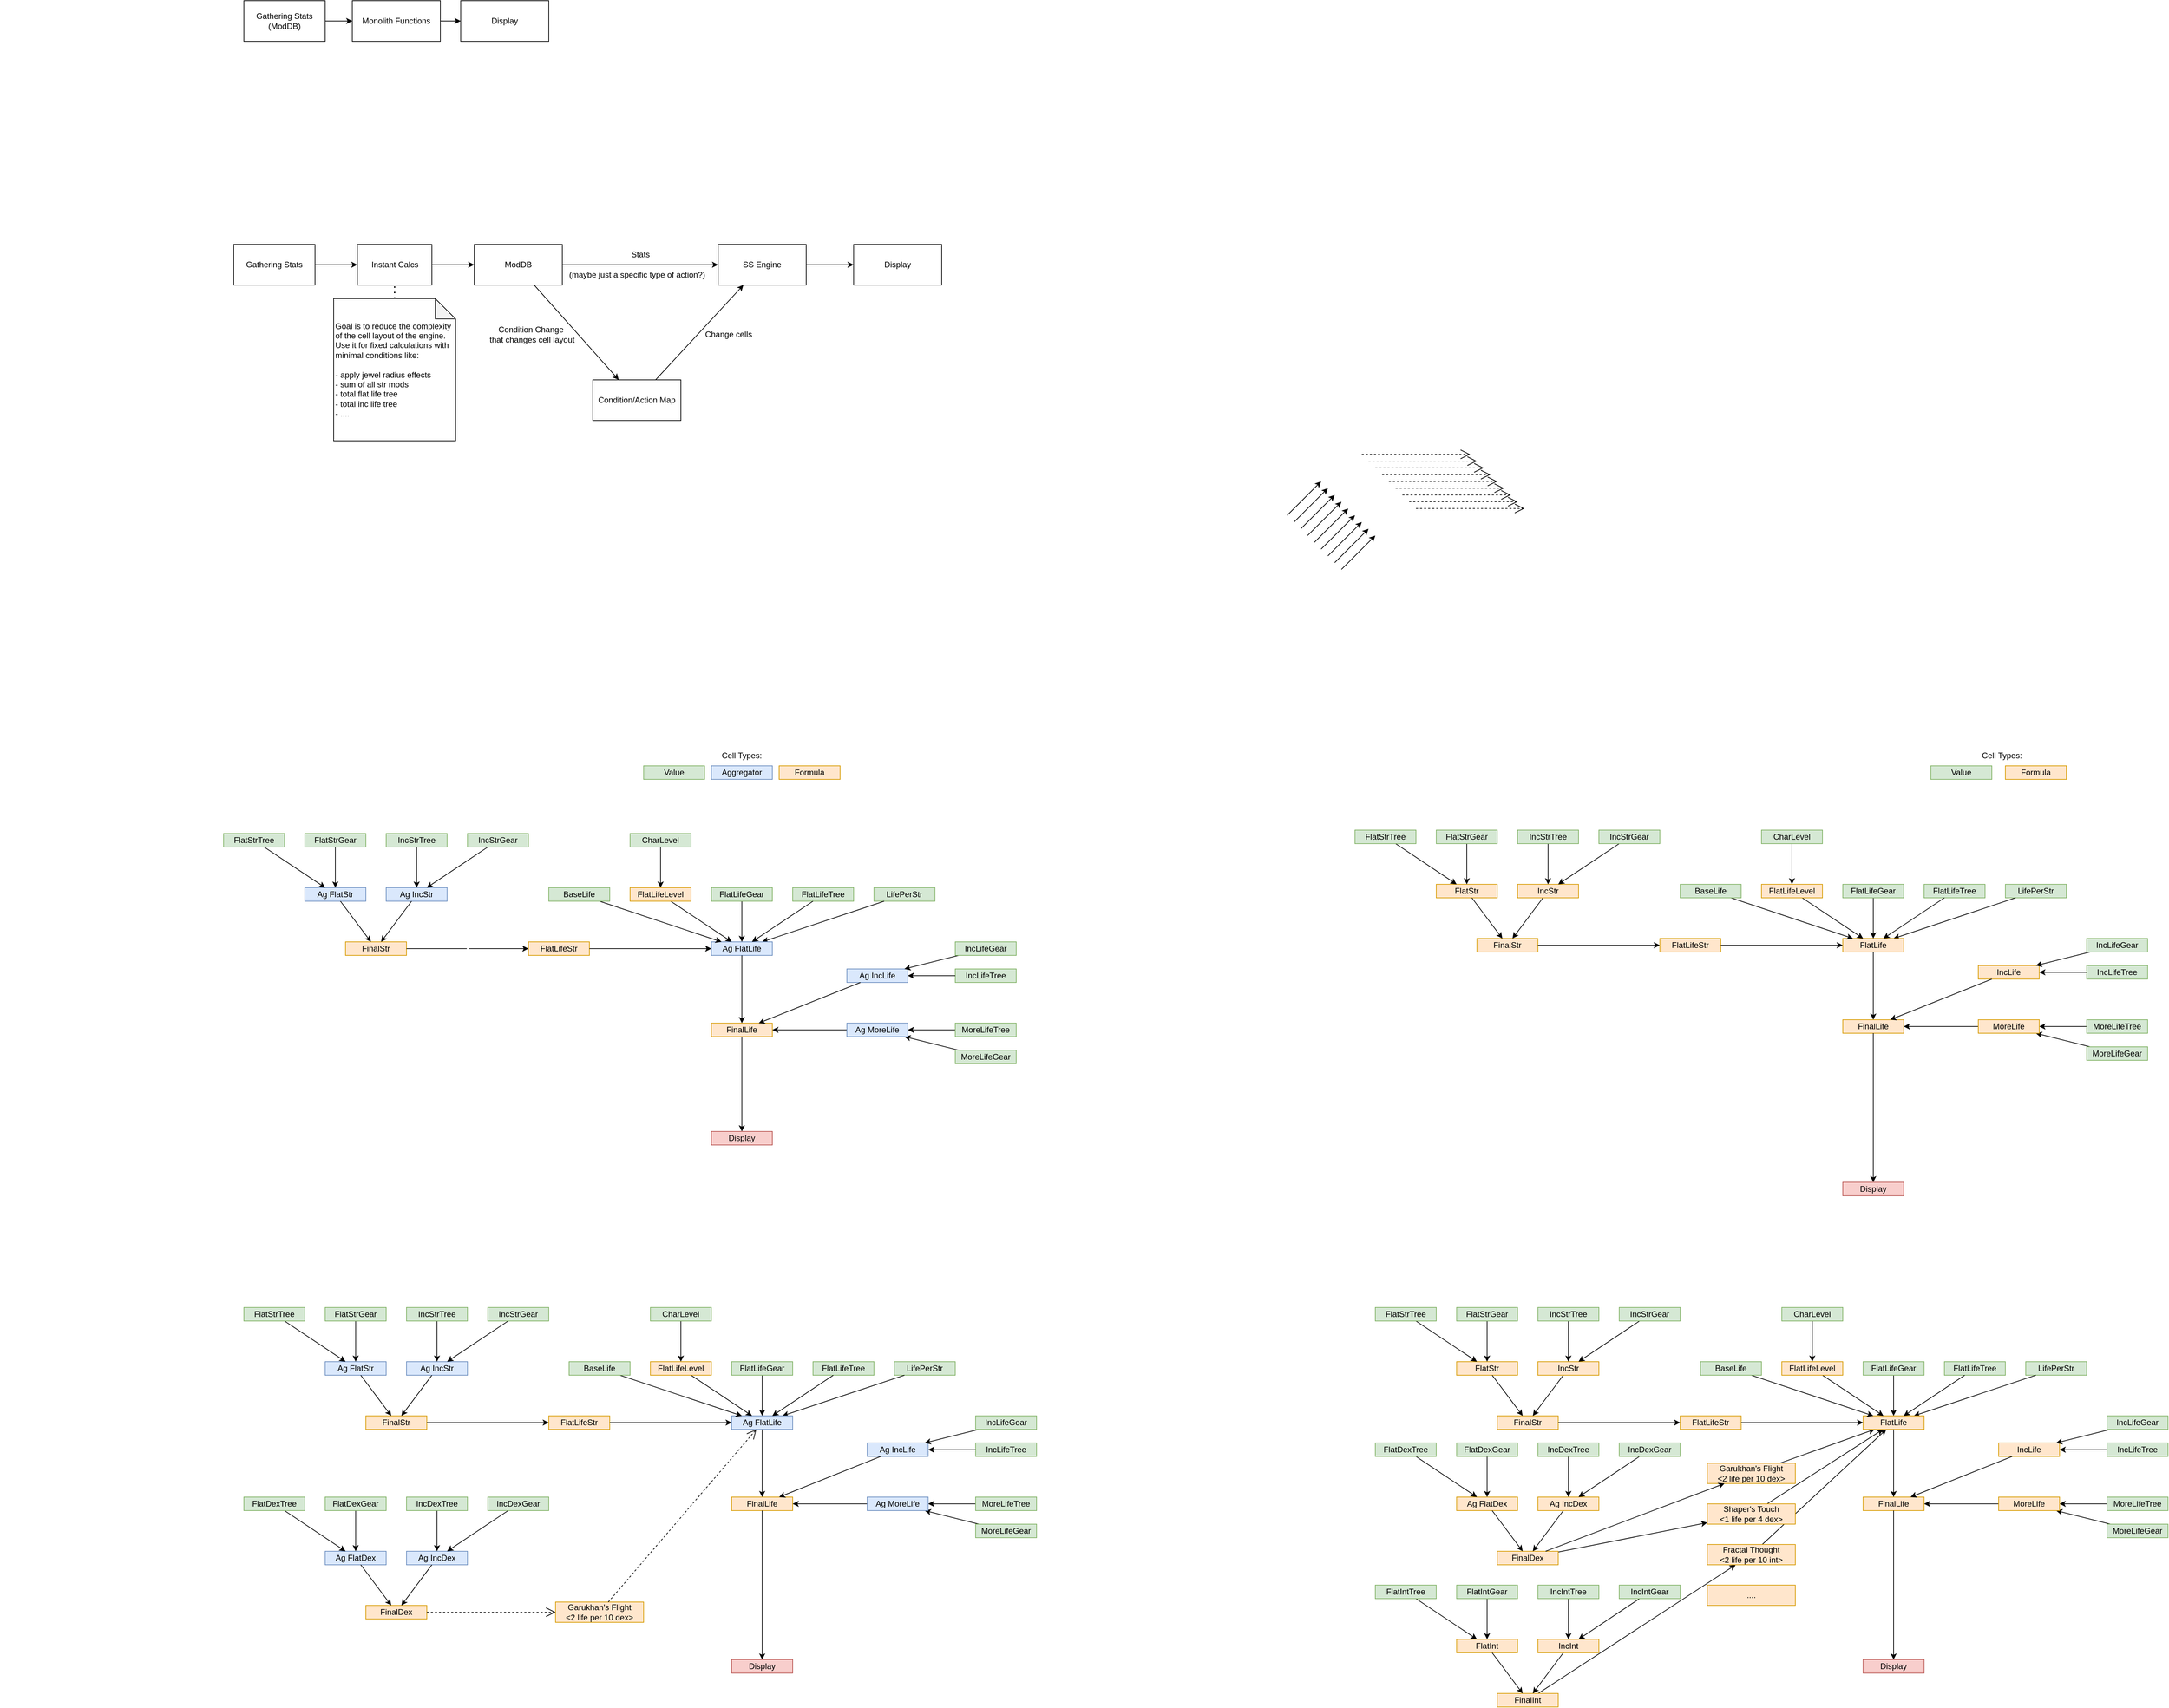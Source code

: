 <mxfile version="26.0.9">
  <diagram name="Page-1" id="0qduUMNsaTlebUyJ0MN0">
    <mxGraphModel dx="2275" dy="1042" grid="1" gridSize="10" guides="1" tooltips="1" connect="1" arrows="1" fold="1" page="1" pageScale="1" pageWidth="5000" pageHeight="5000" math="0" shadow="0">
      <root>
        <mxCell id="0" />
        <mxCell id="1" parent="0" />
        <mxCell id="DxNy1WVJfUA5JzOVF3Kq-8" value="Formula" style="rounded=0;whiteSpace=wrap;html=1;fillColor=#ffe6cc;strokeColor=#d79b00;" parent="1" vertex="1">
          <mxGeometry x="1510" y="1330" width="90" height="20" as="geometry" />
        </mxCell>
        <mxCell id="DxNy1WVJfUA5JzOVF3Kq-19" value="Value" style="rounded=0;whiteSpace=wrap;html=1;fillColor=#d5e8d4;strokeColor=#82b366;" parent="1" vertex="1">
          <mxGeometry x="1310" y="1330" width="90" height="20" as="geometry" />
        </mxCell>
        <mxCell id="DxNy1WVJfUA5JzOVF3Kq-20" value="Aggregator" style="rounded=0;whiteSpace=wrap;html=1;fillColor=#dae8fc;strokeColor=#6c8ebf;" parent="1" vertex="1">
          <mxGeometry x="1410" y="1330" width="90" height="20" as="geometry" />
        </mxCell>
        <mxCell id="DxNy1WVJfUA5JzOVF3Kq-22" value="" style="endArrow=classic;html=1;rounded=0;" parent="1" source="WC7Za_dSP8BVYdFuTw67-187" target="WC7Za_dSP8BVYdFuTw67-145" edge="1">
          <mxGeometry width="50" height="50" relative="1" as="geometry">
            <mxPoint x="3310" y="2640" as="sourcePoint" />
            <mxPoint x="3360" y="2590" as="targetPoint" />
          </mxGeometry>
        </mxCell>
        <mxCell id="DxNy1WVJfUA5JzOVF3Kq-42" value="Cell Types:" style="text;html=1;align=center;verticalAlign=middle;whiteSpace=wrap;rounded=0;" parent="1" vertex="1">
          <mxGeometry x="1410" y="1300" width="90" height="30" as="geometry" />
        </mxCell>
        <mxCell id="DxNy1WVJfUA5JzOVF3Kq-96" value="" style="endArrow=open;endSize=12;dashed=1;html=1;rounded=0;" parent="1" edge="1">
          <mxGeometry width="160" relative="1" as="geometry">
            <mxPoint x="2370" y="870" as="sourcePoint" />
            <mxPoint x="2530" y="870" as="targetPoint" />
          </mxGeometry>
        </mxCell>
        <mxCell id="DxNy1WVJfUA5JzOVF3Kq-97" value="" style="endArrow=open;endSize=12;dashed=1;html=1;rounded=0;" parent="1" edge="1">
          <mxGeometry width="160" relative="1" as="geometry">
            <mxPoint x="2380" y="880" as="sourcePoint" />
            <mxPoint x="2540" y="880" as="targetPoint" />
          </mxGeometry>
        </mxCell>
        <mxCell id="DxNy1WVJfUA5JzOVF3Kq-98" value="" style="endArrow=open;endSize=12;dashed=1;html=1;rounded=0;" parent="1" edge="1">
          <mxGeometry width="160" relative="1" as="geometry">
            <mxPoint x="2390" y="890" as="sourcePoint" />
            <mxPoint x="2550" y="890" as="targetPoint" />
          </mxGeometry>
        </mxCell>
        <mxCell id="DxNy1WVJfUA5JzOVF3Kq-99" value="" style="endArrow=open;endSize=12;dashed=1;html=1;rounded=0;" parent="1" edge="1">
          <mxGeometry width="160" relative="1" as="geometry">
            <mxPoint x="2400" y="900" as="sourcePoint" />
            <mxPoint x="2560" y="900" as="targetPoint" />
          </mxGeometry>
        </mxCell>
        <mxCell id="DxNy1WVJfUA5JzOVF3Kq-100" value="" style="endArrow=open;endSize=12;dashed=1;html=1;rounded=0;" parent="1" edge="1">
          <mxGeometry width="160" relative="1" as="geometry">
            <mxPoint x="2410" y="910" as="sourcePoint" />
            <mxPoint x="2570" y="910" as="targetPoint" />
          </mxGeometry>
        </mxCell>
        <mxCell id="DxNy1WVJfUA5JzOVF3Kq-101" value="" style="endArrow=open;endSize=12;dashed=1;html=1;rounded=0;" parent="1" edge="1">
          <mxGeometry width="160" relative="1" as="geometry">
            <mxPoint x="2420" y="920" as="sourcePoint" />
            <mxPoint x="2580" y="920" as="targetPoint" />
          </mxGeometry>
        </mxCell>
        <mxCell id="DxNy1WVJfUA5JzOVF3Kq-102" value="" style="endArrow=open;endSize=12;dashed=1;html=1;rounded=0;" parent="1" edge="1">
          <mxGeometry width="160" relative="1" as="geometry">
            <mxPoint x="2430" y="930" as="sourcePoint" />
            <mxPoint x="2590" y="930" as="targetPoint" />
          </mxGeometry>
        </mxCell>
        <mxCell id="DxNy1WVJfUA5JzOVF3Kq-103" value="" style="endArrow=open;endSize=12;dashed=1;html=1;rounded=0;" parent="1" edge="1">
          <mxGeometry width="160" relative="1" as="geometry">
            <mxPoint x="2440" y="940" as="sourcePoint" />
            <mxPoint x="2600" y="940" as="targetPoint" />
          </mxGeometry>
        </mxCell>
        <mxCell id="DxNy1WVJfUA5JzOVF3Kq-104" value="" style="endArrow=open;endSize=12;dashed=1;html=1;rounded=0;" parent="1" edge="1">
          <mxGeometry width="160" relative="1" as="geometry">
            <mxPoint x="2450" y="950" as="sourcePoint" />
            <mxPoint x="2610" y="950" as="targetPoint" />
          </mxGeometry>
        </mxCell>
        <mxCell id="DxNy1WVJfUA5JzOVF3Kq-107" value="" style="endArrow=classic;html=1;rounded=0;" parent="1" source="WC7Za_dSP8BVYdFuTw67-174" target="WC7Za_dSP8BVYdFuTw67-212" edge="1">
          <mxGeometry width="50" height="50" relative="1" as="geometry">
            <mxPoint x="3320" y="2570" as="sourcePoint" />
            <mxPoint x="3370" y="2520" as="targetPoint" />
          </mxGeometry>
        </mxCell>
        <mxCell id="DxNy1WVJfUA5JzOVF3Kq-108" value="" style="endArrow=classic;html=1;rounded=0;" parent="1" source="WC7Za_dSP8BVYdFuTw67-199" target="WC7Za_dSP8BVYdFuTw67-213" edge="1">
          <mxGeometry width="50" height="50" relative="1" as="geometry">
            <mxPoint x="3330" y="2580" as="sourcePoint" />
            <mxPoint x="3380" y="2530" as="targetPoint" />
          </mxGeometry>
        </mxCell>
        <mxCell id="DxNy1WVJfUA5JzOVF3Kq-109" value="" style="endArrow=classic;html=1;rounded=0;" parent="1" source="WC7Za_dSP8BVYdFuTw67-212" target="WC7Za_dSP8BVYdFuTw67-145" edge="1">
          <mxGeometry width="50" height="50" relative="1" as="geometry">
            <mxPoint x="3340" y="2670" as="sourcePoint" />
            <mxPoint x="3390" y="2620" as="targetPoint" />
          </mxGeometry>
        </mxCell>
        <mxCell id="DxNy1WVJfUA5JzOVF3Kq-110" value="" style="endArrow=classic;html=1;rounded=0;" parent="1" source="WC7Za_dSP8BVYdFuTw67-213" target="WC7Za_dSP8BVYdFuTw67-145" edge="1">
          <mxGeometry width="50" height="50" relative="1" as="geometry">
            <mxPoint x="3350" y="2680" as="sourcePoint" />
            <mxPoint x="3400" y="2630" as="targetPoint" />
          </mxGeometry>
        </mxCell>
        <mxCell id="DxNy1WVJfUA5JzOVF3Kq-111" value="" style="endArrow=classic;html=1;rounded=0;" parent="1" edge="1">
          <mxGeometry width="50" height="50" relative="1" as="geometry">
            <mxPoint x="2260" y="960" as="sourcePoint" />
            <mxPoint x="2310" y="910" as="targetPoint" />
          </mxGeometry>
        </mxCell>
        <mxCell id="DxNy1WVJfUA5JzOVF3Kq-112" value="" style="endArrow=classic;html=1;rounded=0;" parent="1" edge="1">
          <mxGeometry width="50" height="50" relative="1" as="geometry">
            <mxPoint x="2270" y="970" as="sourcePoint" />
            <mxPoint x="2320" y="920" as="targetPoint" />
          </mxGeometry>
        </mxCell>
        <mxCell id="DxNy1WVJfUA5JzOVF3Kq-125" value="" style="endArrow=classic;html=1;rounded=0;" parent="1" edge="1">
          <mxGeometry width="50" height="50" relative="1" as="geometry">
            <mxPoint x="2280" y="980" as="sourcePoint" />
            <mxPoint x="2330" y="930" as="targetPoint" />
          </mxGeometry>
        </mxCell>
        <mxCell id="DxNy1WVJfUA5JzOVF3Kq-126" value="" style="endArrow=classic;html=1;rounded=0;" parent="1" edge="1">
          <mxGeometry width="50" height="50" relative="1" as="geometry">
            <mxPoint x="2290" y="990" as="sourcePoint" />
            <mxPoint x="2340" y="940" as="targetPoint" />
          </mxGeometry>
        </mxCell>
        <mxCell id="DxNy1WVJfUA5JzOVF3Kq-127" value="" style="endArrow=classic;html=1;rounded=0;" parent="1" edge="1">
          <mxGeometry width="50" height="50" relative="1" as="geometry">
            <mxPoint x="2300" y="1000" as="sourcePoint" />
            <mxPoint x="2350" y="950" as="targetPoint" />
          </mxGeometry>
        </mxCell>
        <mxCell id="DxNy1WVJfUA5JzOVF3Kq-128" value="" style="endArrow=classic;html=1;rounded=0;" parent="1" source="DxNy1WVJfUA5JzOVF3Kq-134" target="DxNy1WVJfUA5JzOVF3Kq-136" edge="1">
          <mxGeometry width="50" height="50" relative="1" as="geometry">
            <mxPoint x="1770" y="570" as="sourcePoint" />
            <mxPoint x="1820" y="520" as="targetPoint" />
          </mxGeometry>
        </mxCell>
        <mxCell id="DxNy1WVJfUA5JzOVF3Kq-129" value="" style="endArrow=classic;html=1;rounded=0;" parent="1" source="DxNy1WVJfUA5JzOVF3Kq-133" target="GoNzYDvj2TOfRmNesymY-4" edge="1">
          <mxGeometry width="50" height="50" relative="1" as="geometry">
            <mxPoint x="1027.5" y="740" as="sourcePoint" />
            <mxPoint x="1030" y="520" as="targetPoint" />
          </mxGeometry>
        </mxCell>
        <mxCell id="DxNy1WVJfUA5JzOVF3Kq-132" value="Gathering Stats" style="rounded=0;whiteSpace=wrap;html=1;" parent="1" vertex="1">
          <mxGeometry x="705" y="560" width="120" height="60" as="geometry" />
        </mxCell>
        <mxCell id="DxNy1WVJfUA5JzOVF3Kq-133" value="Instant Calcs" style="rounded=0;whiteSpace=wrap;html=1;" parent="1" vertex="1">
          <mxGeometry x="887.5" y="560" width="110" height="60" as="geometry" />
        </mxCell>
        <mxCell id="DxNy1WVJfUA5JzOVF3Kq-134" value="SS Engine" style="rounded=0;whiteSpace=wrap;html=1;" parent="1" vertex="1">
          <mxGeometry x="1420" y="560" width="130" height="60" as="geometry" />
        </mxCell>
        <mxCell id="DxNy1WVJfUA5JzOVF3Kq-136" value="Display" style="rounded=0;whiteSpace=wrap;html=1;" parent="1" vertex="1">
          <mxGeometry x="1620" y="560" width="130" height="60" as="geometry" />
        </mxCell>
        <mxCell id="wOvlqOD0LjhlvtfpQsyn-3" value="&lt;div&gt;Goal is to reduce the complexity of the cell layout of the engine. Use it for fixed calculations with minimal conditions like:&lt;/div&gt;&lt;div&gt;&lt;br&gt;&lt;/div&gt;- apply jewel radius effects&lt;div&gt;- sum of all str mods&lt;div&gt;- total flat life tree&amp;nbsp; &amp;nbsp; &amp;nbsp;&lt;/div&gt;&lt;div&gt;- total inc life tree&lt;/div&gt;&lt;div&gt;- ....&amp;nbsp; &amp;nbsp; &amp;nbsp; &amp;nbsp; &amp;nbsp; &amp;nbsp; &amp;nbsp; &amp;nbsp; &amp;nbsp; &amp;nbsp; &amp;nbsp; &amp;nbsp; &amp;nbsp;&amp;nbsp;&lt;/div&gt;&lt;/div&gt;" style="shape=note;whiteSpace=wrap;html=1;backgroundOutline=1;darkOpacity=0.05;align=left;" parent="1" vertex="1">
          <mxGeometry x="852.5" y="640" width="180" height="210" as="geometry" />
        </mxCell>
        <mxCell id="WC7Za_dSP8BVYdFuTw67-1" value="" style="endArrow=classic;html=1;rounded=0;" parent="1" source="WC7Za_dSP8BVYdFuTw67-6" target="WC7Za_dSP8BVYdFuTw67-7" edge="1">
          <mxGeometry width="50" height="50" relative="1" as="geometry">
            <mxPoint x="1320" y="210" as="sourcePoint" />
            <mxPoint x="1370" y="160" as="targetPoint" />
          </mxGeometry>
        </mxCell>
        <mxCell id="WC7Za_dSP8BVYdFuTw67-3" value="" style="endArrow=classic;html=1;rounded=0;" parent="1" source="WC7Za_dSP8BVYdFuTw67-4" target="WC7Za_dSP8BVYdFuTw67-6" edge="1">
          <mxGeometry width="50" height="50" relative="1" as="geometry">
            <mxPoint x="950" y="380" as="sourcePoint" />
            <mxPoint x="880" y="230" as="targetPoint" />
          </mxGeometry>
        </mxCell>
        <mxCell id="WC7Za_dSP8BVYdFuTw67-4" value="Gathering Stats (ModDB)" style="rounded=0;whiteSpace=wrap;html=1;" parent="1" vertex="1">
          <mxGeometry x="720" y="200" width="120" height="60" as="geometry" />
        </mxCell>
        <mxCell id="WC7Za_dSP8BVYdFuTw67-6" value="Monolith Functions" style="rounded=0;whiteSpace=wrap;html=1;" parent="1" vertex="1">
          <mxGeometry x="880" y="200" width="130" height="60" as="geometry" />
        </mxCell>
        <mxCell id="WC7Za_dSP8BVYdFuTw67-7" value="Display" style="rounded=0;whiteSpace=wrap;html=1;" parent="1" vertex="1">
          <mxGeometry x="1040" y="200" width="130" height="60" as="geometry" />
        </mxCell>
        <mxCell id="WC7Za_dSP8BVYdFuTw67-8" value="FinalLife" style="rounded=0;whiteSpace=wrap;html=1;fillColor=#ffe6cc;strokeColor=#d79b00;" parent="1" vertex="1">
          <mxGeometry x="1440" y="2410" width="90" height="20" as="geometry" />
        </mxCell>
        <mxCell id="WC7Za_dSP8BVYdFuTw67-9" value="FinalStr" style="rounded=0;whiteSpace=wrap;html=1;fillColor=#ffe6cc;strokeColor=#d79b00;" parent="1" vertex="1">
          <mxGeometry x="900" y="2290" width="90" height="20" as="geometry" />
        </mxCell>
        <mxCell id="WC7Za_dSP8BVYdFuTw67-10" value="LifePerStr" style="rounded=0;whiteSpace=wrap;html=1;fillColor=#d5e8d4;strokeColor=#82b366;" parent="1" vertex="1">
          <mxGeometry x="1680" y="2210" width="90" height="20" as="geometry" />
        </mxCell>
        <mxCell id="WC7Za_dSP8BVYdFuTw67-11" value="" style="endArrow=classic;html=1;rounded=0;" parent="1" source="WC7Za_dSP8BVYdFuTw67-9" target="WC7Za_dSP8BVYdFuTw67-306" edge="1">
          <mxGeometry width="50" height="50" relative="1" as="geometry">
            <mxPoint x="2070" y="2290" as="sourcePoint" />
            <mxPoint x="1130" y="2280" as="targetPoint" />
          </mxGeometry>
        </mxCell>
        <mxCell id="WC7Za_dSP8BVYdFuTw67-12" value="" style="endArrow=classic;html=1;rounded=0;" parent="1" source="WC7Za_dSP8BVYdFuTw67-10" target="WC7Za_dSP8BVYdFuTw67-13" edge="1">
          <mxGeometry width="50" height="50" relative="1" as="geometry">
            <mxPoint x="2060" y="2290" as="sourcePoint" />
            <mxPoint x="1850" y="2310" as="targetPoint" />
          </mxGeometry>
        </mxCell>
        <mxCell id="WC7Za_dSP8BVYdFuTw67-13" value="Ag FlatLife" style="rounded=0;whiteSpace=wrap;html=1;fillColor=#dae8fc;strokeColor=#6c8ebf;" parent="1" vertex="1">
          <mxGeometry x="1440" y="2290" width="90" height="20" as="geometry" />
        </mxCell>
        <mxCell id="WC7Za_dSP8BVYdFuTw67-14" value="Ag FlatStr" style="rounded=0;whiteSpace=wrap;html=1;fillColor=#dae8fc;strokeColor=#6c8ebf;" parent="1" vertex="1">
          <mxGeometry x="840" y="2210" width="90" height="20" as="geometry" />
        </mxCell>
        <mxCell id="WC7Za_dSP8BVYdFuTw67-15" value="Ag IncStr" style="rounded=0;whiteSpace=wrap;html=1;fillColor=#dae8fc;strokeColor=#6c8ebf;" parent="1" vertex="1">
          <mxGeometry x="960" y="2210" width="90" height="20" as="geometry" />
        </mxCell>
        <mxCell id="WC7Za_dSP8BVYdFuTw67-16" value="" style="endArrow=classic;html=1;rounded=0;" parent="1" source="WC7Za_dSP8BVYdFuTw67-15" target="WC7Za_dSP8BVYdFuTw67-9" edge="1">
          <mxGeometry width="50" height="50" relative="1" as="geometry">
            <mxPoint x="1460" y="2330" as="sourcePoint" />
            <mxPoint x="1510" y="2280" as="targetPoint" />
          </mxGeometry>
        </mxCell>
        <mxCell id="WC7Za_dSP8BVYdFuTw67-17" value="" style="endArrow=classic;html=1;rounded=0;" parent="1" source="WC7Za_dSP8BVYdFuTw67-14" target="WC7Za_dSP8BVYdFuTw67-9" edge="1">
          <mxGeometry width="50" height="50" relative="1" as="geometry">
            <mxPoint x="1050" y="2300" as="sourcePoint" />
            <mxPoint x="1100" y="2250" as="targetPoint" />
          </mxGeometry>
        </mxCell>
        <mxCell id="WC7Za_dSP8BVYdFuTw67-18" value="" style="endArrow=classic;html=1;rounded=0;" parent="1" source="WC7Za_dSP8BVYdFuTw67-13" target="WC7Za_dSP8BVYdFuTw67-8" edge="1">
          <mxGeometry width="50" height="50" relative="1" as="geometry">
            <mxPoint x="1880" y="2415" as="sourcePoint" />
            <mxPoint x="1930" y="2365" as="targetPoint" />
          </mxGeometry>
        </mxCell>
        <mxCell id="WC7Za_dSP8BVYdFuTw67-19" value="FlatLifeTree" style="rounded=0;whiteSpace=wrap;html=1;fillColor=#d5e8d4;strokeColor=#82b366;" parent="1" vertex="1">
          <mxGeometry x="1560" y="2210" width="90" height="20" as="geometry" />
        </mxCell>
        <mxCell id="WC7Za_dSP8BVYdFuTw67-20" value="" style="endArrow=classic;html=1;rounded=0;" parent="1" source="WC7Za_dSP8BVYdFuTw67-19" target="WC7Za_dSP8BVYdFuTw67-13" edge="1">
          <mxGeometry width="50" height="50" relative="1" as="geometry">
            <mxPoint x="1910" y="2370" as="sourcePoint" />
            <mxPoint x="1960" y="2320" as="targetPoint" />
          </mxGeometry>
        </mxCell>
        <mxCell id="WC7Za_dSP8BVYdFuTw67-21" value="IncLifeTree" style="rounded=0;whiteSpace=wrap;html=1;fillColor=#d5e8d4;strokeColor=#82b366;" parent="1" vertex="1">
          <mxGeometry x="1800" y="2330" width="90" height="20" as="geometry" />
        </mxCell>
        <mxCell id="WC7Za_dSP8BVYdFuTw67-22" value="Ag IncLife" style="rounded=0;whiteSpace=wrap;html=1;fillColor=#dae8fc;strokeColor=#6c8ebf;" parent="1" vertex="1">
          <mxGeometry x="1640" y="2330" width="90" height="20" as="geometry" />
        </mxCell>
        <mxCell id="WC7Za_dSP8BVYdFuTw67-23" value="" style="endArrow=classic;html=1;rounded=0;" parent="1" source="WC7Za_dSP8BVYdFuTw67-56" target="WC7Za_dSP8BVYdFuTw67-13" edge="1">
          <mxGeometry width="50" height="50" relative="1" as="geometry">
            <mxPoint x="2140" y="2050" as="sourcePoint" />
            <mxPoint x="2190" y="2000" as="targetPoint" />
          </mxGeometry>
        </mxCell>
        <mxCell id="WC7Za_dSP8BVYdFuTw67-24" value="" style="endArrow=classic;html=1;rounded=0;" parent="1" source="WC7Za_dSP8BVYdFuTw67-41" target="WC7Za_dSP8BVYdFuTw67-34" edge="1">
          <mxGeometry width="50" height="50" relative="1" as="geometry">
            <mxPoint x="1730" y="2070" as="sourcePoint" />
            <mxPoint x="1780" y="2020" as="targetPoint" />
          </mxGeometry>
        </mxCell>
        <mxCell id="WC7Za_dSP8BVYdFuTw67-25" value="" style="endArrow=classic;html=1;rounded=0;" parent="1" source="WC7Za_dSP8BVYdFuTw67-40" target="WC7Za_dSP8BVYdFuTw67-34" edge="1">
          <mxGeometry width="50" height="50" relative="1" as="geometry">
            <mxPoint x="1740" y="2080" as="sourcePoint" />
            <mxPoint x="1790" y="2030" as="targetPoint" />
          </mxGeometry>
        </mxCell>
        <mxCell id="WC7Za_dSP8BVYdFuTw67-26" value="" style="endArrow=classic;html=1;rounded=0;" parent="1" source="WC7Za_dSP8BVYdFuTw67-39" target="WC7Za_dSP8BVYdFuTw67-15" edge="1">
          <mxGeometry width="50" height="50" relative="1" as="geometry">
            <mxPoint x="1270" y="2160" as="sourcePoint" />
            <mxPoint x="1320" y="2110" as="targetPoint" />
          </mxGeometry>
        </mxCell>
        <mxCell id="WC7Za_dSP8BVYdFuTw67-27" value="" style="endArrow=classic;html=1;rounded=0;" parent="1" source="WC7Za_dSP8BVYdFuTw67-38" target="WC7Za_dSP8BVYdFuTw67-15" edge="1">
          <mxGeometry width="50" height="50" relative="1" as="geometry">
            <mxPoint x="1280" y="2170" as="sourcePoint" />
            <mxPoint x="1330" y="2120" as="targetPoint" />
          </mxGeometry>
        </mxCell>
        <mxCell id="WC7Za_dSP8BVYdFuTw67-28" value="" style="endArrow=classic;html=1;rounded=0;" parent="1" source="WC7Za_dSP8BVYdFuTw67-37" target="WC7Za_dSP8BVYdFuTw67-14" edge="1">
          <mxGeometry width="50" height="50" relative="1" as="geometry">
            <mxPoint x="1250" y="2190" as="sourcePoint" />
            <mxPoint x="1300" y="2140" as="targetPoint" />
          </mxGeometry>
        </mxCell>
        <mxCell id="WC7Za_dSP8BVYdFuTw67-29" value="" style="endArrow=classic;html=1;rounded=0;" parent="1" source="WC7Za_dSP8BVYdFuTw67-36" target="WC7Za_dSP8BVYdFuTw67-14" edge="1">
          <mxGeometry width="50" height="50" relative="1" as="geometry">
            <mxPoint x="1260" y="2200" as="sourcePoint" />
            <mxPoint x="1310" y="2150" as="targetPoint" />
          </mxGeometry>
        </mxCell>
        <mxCell id="WC7Za_dSP8BVYdFuTw67-30" value="" style="endArrow=classic;html=1;rounded=0;" parent="1" source="WC7Za_dSP8BVYdFuTw67-35" target="WC7Za_dSP8BVYdFuTw67-22" edge="1">
          <mxGeometry width="50" height="50" relative="1" as="geometry">
            <mxPoint x="2070" y="2250" as="sourcePoint" />
            <mxPoint x="2120" y="2200" as="targetPoint" />
          </mxGeometry>
        </mxCell>
        <mxCell id="WC7Za_dSP8BVYdFuTw67-31" value="" style="endArrow=classic;html=1;rounded=0;" parent="1" source="WC7Za_dSP8BVYdFuTw67-21" target="WC7Za_dSP8BVYdFuTw67-22" edge="1">
          <mxGeometry width="50" height="50" relative="1" as="geometry">
            <mxPoint x="1990" y="2230" as="sourcePoint" />
            <mxPoint x="2040" y="2180" as="targetPoint" />
          </mxGeometry>
        </mxCell>
        <mxCell id="WC7Za_dSP8BVYdFuTw67-32" value="" style="endArrow=classic;html=1;rounded=0;" parent="1" source="WC7Za_dSP8BVYdFuTw67-34" target="WC7Za_dSP8BVYdFuTw67-8" edge="1">
          <mxGeometry width="50" height="50" relative="1" as="geometry">
            <mxPoint x="1870" y="2485" as="sourcePoint" />
            <mxPoint x="1920" y="2435" as="targetPoint" />
          </mxGeometry>
        </mxCell>
        <mxCell id="WC7Za_dSP8BVYdFuTw67-33" value="" style="endArrow=classic;html=1;rounded=0;" parent="1" source="WC7Za_dSP8BVYdFuTw67-22" target="WC7Za_dSP8BVYdFuTw67-8" edge="1">
          <mxGeometry width="50" height="50" relative="1" as="geometry">
            <mxPoint x="1870" y="2440" as="sourcePoint" />
            <mxPoint x="1920" y="2390" as="targetPoint" />
          </mxGeometry>
        </mxCell>
        <mxCell id="WC7Za_dSP8BVYdFuTw67-34" value="Ag MoreLife" style="rounded=0;whiteSpace=wrap;html=1;fillColor=#dae8fc;strokeColor=#6c8ebf;" parent="1" vertex="1">
          <mxGeometry x="1640" y="2410" width="90" height="20" as="geometry" />
        </mxCell>
        <mxCell id="WC7Za_dSP8BVYdFuTw67-35" value="IncLifeGear" style="rounded=0;whiteSpace=wrap;html=1;fillColor=#d5e8d4;strokeColor=#82b366;" parent="1" vertex="1">
          <mxGeometry x="1800" y="2290" width="90" height="20" as="geometry" />
        </mxCell>
        <mxCell id="WC7Za_dSP8BVYdFuTw67-36" value="FlatStrTree" style="rounded=0;whiteSpace=wrap;html=1;fillColor=#d5e8d4;strokeColor=#82b366;" parent="1" vertex="1">
          <mxGeometry x="720" y="2130" width="90" height="20" as="geometry" />
        </mxCell>
        <mxCell id="WC7Za_dSP8BVYdFuTw67-37" value="FlatStrGear" style="rounded=0;whiteSpace=wrap;html=1;fillColor=#d5e8d4;strokeColor=#82b366;" parent="1" vertex="1">
          <mxGeometry x="840" y="2130" width="90" height="20" as="geometry" />
        </mxCell>
        <mxCell id="WC7Za_dSP8BVYdFuTw67-38" value="IncStrTree" style="rounded=0;whiteSpace=wrap;html=1;fillColor=#d5e8d4;strokeColor=#82b366;" parent="1" vertex="1">
          <mxGeometry x="960" y="2130" width="90" height="20" as="geometry" />
        </mxCell>
        <mxCell id="WC7Za_dSP8BVYdFuTw67-39" value="IncStrGear" style="rounded=0;whiteSpace=wrap;html=1;fillColor=#d5e8d4;strokeColor=#82b366;" parent="1" vertex="1">
          <mxGeometry x="1080" y="2130" width="90" height="20" as="geometry" />
        </mxCell>
        <mxCell id="WC7Za_dSP8BVYdFuTw67-40" value="MoreLifeTree" style="rounded=0;whiteSpace=wrap;html=1;fillColor=#d5e8d4;strokeColor=#82b366;" parent="1" vertex="1">
          <mxGeometry x="1800" y="2410" width="90" height="20" as="geometry" />
        </mxCell>
        <mxCell id="WC7Za_dSP8BVYdFuTw67-41" value="MoreLifeGear" style="rounded=0;whiteSpace=wrap;html=1;fillColor=#d5e8d4;strokeColor=#82b366;" parent="1" vertex="1">
          <mxGeometry x="1800" y="2450" width="90" height="20" as="geometry" />
        </mxCell>
        <mxCell id="WC7Za_dSP8BVYdFuTw67-42" value="FinalDex" style="rounded=0;whiteSpace=wrap;html=1;fillColor=#ffe6cc;strokeColor=#d79b00;" parent="1" vertex="1">
          <mxGeometry x="900" y="2570" width="90" height="20" as="geometry" />
        </mxCell>
        <mxCell id="WC7Za_dSP8BVYdFuTw67-43" value="Ag FlatDex" style="rounded=0;whiteSpace=wrap;html=1;fillColor=#dae8fc;strokeColor=#6c8ebf;" parent="1" vertex="1">
          <mxGeometry x="840" y="2490" width="90" height="20" as="geometry" />
        </mxCell>
        <mxCell id="WC7Za_dSP8BVYdFuTw67-44" value="Ag IncDex" style="rounded=0;whiteSpace=wrap;html=1;fillColor=#dae8fc;strokeColor=#6c8ebf;" parent="1" vertex="1">
          <mxGeometry x="960" y="2490" width="90" height="20" as="geometry" />
        </mxCell>
        <mxCell id="WC7Za_dSP8BVYdFuTw67-45" value="" style="endArrow=classic;html=1;rounded=0;" parent="1" source="WC7Za_dSP8BVYdFuTw67-44" target="WC7Za_dSP8BVYdFuTw67-42" edge="1">
          <mxGeometry width="50" height="50" relative="1" as="geometry">
            <mxPoint x="1300" y="2570" as="sourcePoint" />
            <mxPoint x="1350" y="2520" as="targetPoint" />
          </mxGeometry>
        </mxCell>
        <mxCell id="WC7Za_dSP8BVYdFuTw67-46" value="" style="endArrow=classic;html=1;rounded=0;" parent="1" source="WC7Za_dSP8BVYdFuTw67-43" target="WC7Za_dSP8BVYdFuTw67-42" edge="1">
          <mxGeometry width="50" height="50" relative="1" as="geometry">
            <mxPoint x="890" y="2540" as="sourcePoint" />
            <mxPoint x="940" y="2490" as="targetPoint" />
          </mxGeometry>
        </mxCell>
        <mxCell id="WC7Za_dSP8BVYdFuTw67-47" value="" style="endArrow=classic;html=1;rounded=0;" parent="1" source="WC7Za_dSP8BVYdFuTw67-54" target="WC7Za_dSP8BVYdFuTw67-44" edge="1">
          <mxGeometry width="50" height="50" relative="1" as="geometry">
            <mxPoint x="1190" y="2400" as="sourcePoint" />
            <mxPoint x="1240" y="2350" as="targetPoint" />
          </mxGeometry>
        </mxCell>
        <mxCell id="WC7Za_dSP8BVYdFuTw67-48" value="" style="endArrow=classic;html=1;rounded=0;" parent="1" source="WC7Za_dSP8BVYdFuTw67-53" target="WC7Za_dSP8BVYdFuTw67-44" edge="1">
          <mxGeometry width="50" height="50" relative="1" as="geometry">
            <mxPoint x="1200" y="2410" as="sourcePoint" />
            <mxPoint x="1250" y="2360" as="targetPoint" />
          </mxGeometry>
        </mxCell>
        <mxCell id="WC7Za_dSP8BVYdFuTw67-49" value="" style="endArrow=classic;html=1;rounded=0;" parent="1" source="WC7Za_dSP8BVYdFuTw67-52" target="WC7Za_dSP8BVYdFuTw67-43" edge="1">
          <mxGeometry width="50" height="50" relative="1" as="geometry">
            <mxPoint x="1170" y="2430" as="sourcePoint" />
            <mxPoint x="1220" y="2380" as="targetPoint" />
          </mxGeometry>
        </mxCell>
        <mxCell id="WC7Za_dSP8BVYdFuTw67-50" value="" style="endArrow=classic;html=1;rounded=0;" parent="1" source="WC7Za_dSP8BVYdFuTw67-51" target="WC7Za_dSP8BVYdFuTw67-43" edge="1">
          <mxGeometry width="50" height="50" relative="1" as="geometry">
            <mxPoint x="1180" y="2440" as="sourcePoint" />
            <mxPoint x="1230" y="2390" as="targetPoint" />
          </mxGeometry>
        </mxCell>
        <mxCell id="WC7Za_dSP8BVYdFuTw67-51" value="FlatDexTree" style="rounded=0;whiteSpace=wrap;html=1;fillColor=#d5e8d4;strokeColor=#82b366;" parent="1" vertex="1">
          <mxGeometry x="720" y="2410" width="90" height="20" as="geometry" />
        </mxCell>
        <mxCell id="WC7Za_dSP8BVYdFuTw67-52" value="FlatDexGear" style="rounded=0;whiteSpace=wrap;html=1;fillColor=#d5e8d4;strokeColor=#82b366;" parent="1" vertex="1">
          <mxGeometry x="840" y="2410" width="90" height="20" as="geometry" />
        </mxCell>
        <mxCell id="WC7Za_dSP8BVYdFuTw67-53" value="IncDexTree" style="rounded=0;whiteSpace=wrap;html=1;fillColor=#d5e8d4;strokeColor=#82b366;" parent="1" vertex="1">
          <mxGeometry x="960" y="2410" width="90" height="20" as="geometry" />
        </mxCell>
        <mxCell id="WC7Za_dSP8BVYdFuTw67-54" value="IncDexGear" style="rounded=0;whiteSpace=wrap;html=1;fillColor=#d5e8d4;strokeColor=#82b366;" parent="1" vertex="1">
          <mxGeometry x="1080" y="2410" width="90" height="20" as="geometry" />
        </mxCell>
        <mxCell id="WC7Za_dSP8BVYdFuTw67-55" value="Garukhan&#39;s Flight&lt;div&gt;&amp;lt;2 life per 10 dex&amp;gt;&lt;/div&gt;" style="rounded=0;whiteSpace=wrap;html=1;fillColor=#ffe6cc;strokeColor=#d79b00;" parent="1" vertex="1">
          <mxGeometry x="1180" y="2565" width="130" height="30" as="geometry" />
        </mxCell>
        <mxCell id="WC7Za_dSP8BVYdFuTw67-56" value="FlatLifeGear" style="rounded=0;whiteSpace=wrap;html=1;fillColor=#d5e8d4;strokeColor=#82b366;" parent="1" vertex="1">
          <mxGeometry x="1440" y="2210" width="90" height="20" as="geometry" />
        </mxCell>
        <mxCell id="WC7Za_dSP8BVYdFuTw67-57" value="" style="endArrow=open;endSize=12;dashed=1;html=1;rounded=0;" parent="1" source="WC7Za_dSP8BVYdFuTw67-55" target="WC7Za_dSP8BVYdFuTw67-13" edge="1">
          <mxGeometry width="160" relative="1" as="geometry">
            <mxPoint x="1170" y="2250" as="sourcePoint" />
            <mxPoint x="1330" y="2250" as="targetPoint" />
          </mxGeometry>
        </mxCell>
        <mxCell id="WC7Za_dSP8BVYdFuTw67-58" value="" style="endArrow=open;endSize=12;dashed=1;html=1;rounded=0;" parent="1" source="WC7Za_dSP8BVYdFuTw67-42" target="WC7Za_dSP8BVYdFuTw67-55" edge="1">
          <mxGeometry width="160" relative="1" as="geometry">
            <mxPoint x="1390" y="2570" as="sourcePoint" />
            <mxPoint x="1550" y="2570" as="targetPoint" />
          </mxGeometry>
        </mxCell>
        <mxCell id="WC7Za_dSP8BVYdFuTw67-59" value="" style="endArrow=classic;html=1;rounded=0;" parent="1" source="WC7Za_dSP8BVYdFuTw67-8" target="WC7Za_dSP8BVYdFuTw67-66" edge="1">
          <mxGeometry width="50" height="50" relative="1" as="geometry">
            <mxPoint x="2200" y="2110" as="sourcePoint" />
            <mxPoint x="2250" y="2060" as="targetPoint" />
          </mxGeometry>
        </mxCell>
        <mxCell id="WC7Za_dSP8BVYdFuTw67-60" value="" style="endArrow=classic;html=1;rounded=0;" parent="1" source="WC7Za_dSP8BVYdFuTw67-65" target="WC7Za_dSP8BVYdFuTw67-13" edge="1">
          <mxGeometry width="50" height="50" relative="1" as="geometry">
            <mxPoint x="1520" y="2140" as="sourcePoint" />
            <mxPoint x="1570" y="2090" as="targetPoint" />
          </mxGeometry>
        </mxCell>
        <mxCell id="WC7Za_dSP8BVYdFuTw67-61" value="" style="endArrow=classic;html=1;rounded=0;" parent="1" source="WC7Za_dSP8BVYdFuTw67-64" target="WC7Za_dSP8BVYdFuTw67-13" edge="1">
          <mxGeometry width="50" height="50" relative="1" as="geometry">
            <mxPoint x="2220" y="2130" as="sourcePoint" />
            <mxPoint x="2270" y="2080" as="targetPoint" />
          </mxGeometry>
        </mxCell>
        <mxCell id="WC7Za_dSP8BVYdFuTw67-62" value="" style="endArrow=classic;html=1;rounded=0;" parent="1" source="WC7Za_dSP8BVYdFuTw67-63" target="WC7Za_dSP8BVYdFuTw67-64" edge="1">
          <mxGeometry width="50" height="50" relative="1" as="geometry">
            <mxPoint x="1440" y="2170" as="sourcePoint" />
            <mxPoint x="1490" y="2120" as="targetPoint" />
          </mxGeometry>
        </mxCell>
        <mxCell id="WC7Za_dSP8BVYdFuTw67-63" value="CharLevel" style="rounded=0;whiteSpace=wrap;html=1;fillColor=#d5e8d4;strokeColor=#82b366;" parent="1" vertex="1">
          <mxGeometry x="1320" y="2130" width="90" height="20" as="geometry" />
        </mxCell>
        <mxCell id="WC7Za_dSP8BVYdFuTw67-64" value="FlatLifeLevel" style="rounded=0;whiteSpace=wrap;html=1;fillColor=#ffe6cc;strokeColor=#d79b00;" parent="1" vertex="1">
          <mxGeometry x="1320" y="2210" width="90" height="20" as="geometry" />
        </mxCell>
        <mxCell id="WC7Za_dSP8BVYdFuTw67-65" value="BaseLife" style="rounded=0;whiteSpace=wrap;html=1;fillColor=#d5e8d4;strokeColor=#82b366;" parent="1" vertex="1">
          <mxGeometry x="1200" y="2210" width="90" height="20" as="geometry" />
        </mxCell>
        <mxCell id="WC7Za_dSP8BVYdFuTw67-66" value="Display" style="rounded=0;whiteSpace=wrap;html=1;fillColor=#f8cecc;strokeColor=#b85450;" parent="1" vertex="1">
          <mxGeometry x="1440" y="2650" width="90" height="20" as="geometry" />
        </mxCell>
        <mxCell id="WC7Za_dSP8BVYdFuTw67-67" value="FinalLife" style="rounded=0;whiteSpace=wrap;html=1;fillColor=#ffe6cc;strokeColor=#d79b00;" parent="1" vertex="1">
          <mxGeometry x="1410" y="1710" width="90" height="20" as="geometry" />
        </mxCell>
        <mxCell id="WC7Za_dSP8BVYdFuTw67-68" value="FinalStr" style="rounded=0;whiteSpace=wrap;html=1;fillColor=#ffe6cc;strokeColor=#d79b00;" parent="1" vertex="1">
          <mxGeometry x="870" y="1590" width="90" height="20" as="geometry" />
        </mxCell>
        <mxCell id="WC7Za_dSP8BVYdFuTw67-69" value="LifePerStr" style="rounded=0;whiteSpace=wrap;html=1;fillColor=#d5e8d4;strokeColor=#82b366;" parent="1" vertex="1">
          <mxGeometry x="1650" y="1510" width="90" height="20" as="geometry" />
        </mxCell>
        <mxCell id="WC7Za_dSP8BVYdFuTw67-71" value="" style="endArrow=classic;html=1;rounded=0;" parent="1" source="WC7Za_dSP8BVYdFuTw67-69" target="WC7Za_dSP8BVYdFuTw67-72" edge="1">
          <mxGeometry width="50" height="50" relative="1" as="geometry">
            <mxPoint x="2030" y="1590" as="sourcePoint" />
            <mxPoint x="1820" y="1610" as="targetPoint" />
          </mxGeometry>
        </mxCell>
        <mxCell id="WC7Za_dSP8BVYdFuTw67-72" value="Ag FlatLife" style="rounded=0;whiteSpace=wrap;html=1;fillColor=#dae8fc;strokeColor=#6c8ebf;" parent="1" vertex="1">
          <mxGeometry x="1410" y="1590" width="90" height="20" as="geometry" />
        </mxCell>
        <mxCell id="WC7Za_dSP8BVYdFuTw67-73" value="Ag FlatStr" style="rounded=0;whiteSpace=wrap;html=1;fillColor=#dae8fc;strokeColor=#6c8ebf;" parent="1" vertex="1">
          <mxGeometry x="810" y="1510" width="90" height="20" as="geometry" />
        </mxCell>
        <mxCell id="WC7Za_dSP8BVYdFuTw67-74" value="Ag IncStr" style="rounded=0;whiteSpace=wrap;html=1;fillColor=#dae8fc;strokeColor=#6c8ebf;" parent="1" vertex="1">
          <mxGeometry x="930" y="1510" width="90" height="20" as="geometry" />
        </mxCell>
        <mxCell id="WC7Za_dSP8BVYdFuTw67-75" value="" style="endArrow=classic;html=1;rounded=0;" parent="1" source="WC7Za_dSP8BVYdFuTw67-74" target="WC7Za_dSP8BVYdFuTw67-68" edge="1">
          <mxGeometry width="50" height="50" relative="1" as="geometry">
            <mxPoint x="1430" y="1630" as="sourcePoint" />
            <mxPoint x="1480" y="1580" as="targetPoint" />
          </mxGeometry>
        </mxCell>
        <mxCell id="WC7Za_dSP8BVYdFuTw67-76" value="" style="endArrow=classic;html=1;rounded=0;" parent="1" source="WC7Za_dSP8BVYdFuTw67-73" target="WC7Za_dSP8BVYdFuTw67-68" edge="1">
          <mxGeometry width="50" height="50" relative="1" as="geometry">
            <mxPoint x="1020" y="1600" as="sourcePoint" />
            <mxPoint x="1070" y="1550" as="targetPoint" />
          </mxGeometry>
        </mxCell>
        <mxCell id="WC7Za_dSP8BVYdFuTw67-77" value="" style="endArrow=classic;html=1;rounded=0;" parent="1" source="WC7Za_dSP8BVYdFuTw67-72" target="WC7Za_dSP8BVYdFuTw67-67" edge="1">
          <mxGeometry width="50" height="50" relative="1" as="geometry">
            <mxPoint x="1850" y="1715" as="sourcePoint" />
            <mxPoint x="1900" y="1665" as="targetPoint" />
          </mxGeometry>
        </mxCell>
        <mxCell id="WC7Za_dSP8BVYdFuTw67-78" value="FlatLifeTree" style="rounded=0;whiteSpace=wrap;html=1;fillColor=#d5e8d4;strokeColor=#82b366;" parent="1" vertex="1">
          <mxGeometry x="1530" y="1510" width="90" height="20" as="geometry" />
        </mxCell>
        <mxCell id="WC7Za_dSP8BVYdFuTw67-79" value="" style="endArrow=classic;html=1;rounded=0;" parent="1" source="WC7Za_dSP8BVYdFuTw67-78" target="WC7Za_dSP8BVYdFuTw67-72" edge="1">
          <mxGeometry width="50" height="50" relative="1" as="geometry">
            <mxPoint x="1880" y="1670" as="sourcePoint" />
            <mxPoint x="1930" y="1620" as="targetPoint" />
          </mxGeometry>
        </mxCell>
        <mxCell id="WC7Za_dSP8BVYdFuTw67-80" value="IncLifeTree" style="rounded=0;whiteSpace=wrap;html=1;fillColor=#d5e8d4;strokeColor=#82b366;" parent="1" vertex="1">
          <mxGeometry x="1770" y="1630" width="90" height="20" as="geometry" />
        </mxCell>
        <mxCell id="WC7Za_dSP8BVYdFuTw67-81" value="Ag IncLife" style="rounded=0;whiteSpace=wrap;html=1;fillColor=#dae8fc;strokeColor=#6c8ebf;" parent="1" vertex="1">
          <mxGeometry x="1610" y="1630" width="90" height="20" as="geometry" />
        </mxCell>
        <mxCell id="WC7Za_dSP8BVYdFuTw67-82" value="" style="endArrow=classic;html=1;rounded=0;" parent="1" source="WC7Za_dSP8BVYdFuTw67-115" target="WC7Za_dSP8BVYdFuTw67-72" edge="1">
          <mxGeometry width="50" height="50" relative="1" as="geometry">
            <mxPoint x="2110" y="1350" as="sourcePoint" />
            <mxPoint x="2160" y="1300" as="targetPoint" />
          </mxGeometry>
        </mxCell>
        <mxCell id="WC7Za_dSP8BVYdFuTw67-83" value="" style="endArrow=classic;html=1;rounded=0;" parent="1" source="WC7Za_dSP8BVYdFuTw67-100" target="WC7Za_dSP8BVYdFuTw67-93" edge="1">
          <mxGeometry width="50" height="50" relative="1" as="geometry">
            <mxPoint x="1700" y="1370" as="sourcePoint" />
            <mxPoint x="1750" y="1320" as="targetPoint" />
          </mxGeometry>
        </mxCell>
        <mxCell id="WC7Za_dSP8BVYdFuTw67-84" value="" style="endArrow=classic;html=1;rounded=0;" parent="1" source="WC7Za_dSP8BVYdFuTw67-99" target="WC7Za_dSP8BVYdFuTw67-93" edge="1">
          <mxGeometry width="50" height="50" relative="1" as="geometry">
            <mxPoint x="1710" y="1380" as="sourcePoint" />
            <mxPoint x="1760" y="1330" as="targetPoint" />
          </mxGeometry>
        </mxCell>
        <mxCell id="WC7Za_dSP8BVYdFuTw67-85" value="" style="endArrow=classic;html=1;rounded=0;" parent="1" source="WC7Za_dSP8BVYdFuTw67-98" target="WC7Za_dSP8BVYdFuTw67-74" edge="1">
          <mxGeometry width="50" height="50" relative="1" as="geometry">
            <mxPoint x="1240" y="1460" as="sourcePoint" />
            <mxPoint x="1290" y="1410" as="targetPoint" />
          </mxGeometry>
        </mxCell>
        <mxCell id="WC7Za_dSP8BVYdFuTw67-86" value="" style="endArrow=classic;html=1;rounded=0;" parent="1" source="WC7Za_dSP8BVYdFuTw67-97" target="WC7Za_dSP8BVYdFuTw67-74" edge="1">
          <mxGeometry width="50" height="50" relative="1" as="geometry">
            <mxPoint x="1250" y="1470" as="sourcePoint" />
            <mxPoint x="1300" y="1420" as="targetPoint" />
          </mxGeometry>
        </mxCell>
        <mxCell id="WC7Za_dSP8BVYdFuTw67-87" value="" style="endArrow=classic;html=1;rounded=0;" parent="1" source="WC7Za_dSP8BVYdFuTw67-96" target="WC7Za_dSP8BVYdFuTw67-73" edge="1">
          <mxGeometry width="50" height="50" relative="1" as="geometry">
            <mxPoint x="1220" y="1490" as="sourcePoint" />
            <mxPoint x="1270" y="1440" as="targetPoint" />
          </mxGeometry>
        </mxCell>
        <mxCell id="WC7Za_dSP8BVYdFuTw67-88" value="" style="endArrow=classic;html=1;rounded=0;" parent="1" source="WC7Za_dSP8BVYdFuTw67-95" target="WC7Za_dSP8BVYdFuTw67-73" edge="1">
          <mxGeometry width="50" height="50" relative="1" as="geometry">
            <mxPoint x="1230" y="1500" as="sourcePoint" />
            <mxPoint x="1280" y="1450" as="targetPoint" />
          </mxGeometry>
        </mxCell>
        <mxCell id="WC7Za_dSP8BVYdFuTw67-89" value="" style="endArrow=classic;html=1;rounded=0;" parent="1" source="WC7Za_dSP8BVYdFuTw67-94" target="WC7Za_dSP8BVYdFuTw67-81" edge="1">
          <mxGeometry width="50" height="50" relative="1" as="geometry">
            <mxPoint x="2040" y="1550" as="sourcePoint" />
            <mxPoint x="2090" y="1500" as="targetPoint" />
          </mxGeometry>
        </mxCell>
        <mxCell id="WC7Za_dSP8BVYdFuTw67-90" value="" style="endArrow=classic;html=1;rounded=0;" parent="1" source="WC7Za_dSP8BVYdFuTw67-80" target="WC7Za_dSP8BVYdFuTw67-81" edge="1">
          <mxGeometry width="50" height="50" relative="1" as="geometry">
            <mxPoint x="1960" y="1530" as="sourcePoint" />
            <mxPoint x="2010" y="1480" as="targetPoint" />
          </mxGeometry>
        </mxCell>
        <mxCell id="WC7Za_dSP8BVYdFuTw67-91" value="" style="endArrow=classic;html=1;rounded=0;" parent="1" source="WC7Za_dSP8BVYdFuTw67-93" target="WC7Za_dSP8BVYdFuTw67-67" edge="1">
          <mxGeometry width="50" height="50" relative="1" as="geometry">
            <mxPoint x="1840" y="1785" as="sourcePoint" />
            <mxPoint x="1890" y="1735" as="targetPoint" />
          </mxGeometry>
        </mxCell>
        <mxCell id="WC7Za_dSP8BVYdFuTw67-92" value="" style="endArrow=classic;html=1;rounded=0;" parent="1" source="WC7Za_dSP8BVYdFuTw67-81" target="WC7Za_dSP8BVYdFuTw67-67" edge="1">
          <mxGeometry width="50" height="50" relative="1" as="geometry">
            <mxPoint x="1840" y="1740" as="sourcePoint" />
            <mxPoint x="1890" y="1690" as="targetPoint" />
          </mxGeometry>
        </mxCell>
        <mxCell id="WC7Za_dSP8BVYdFuTw67-93" value="Ag MoreLife" style="rounded=0;whiteSpace=wrap;html=1;fillColor=#dae8fc;strokeColor=#6c8ebf;" parent="1" vertex="1">
          <mxGeometry x="1610" y="1710" width="90" height="20" as="geometry" />
        </mxCell>
        <mxCell id="WC7Za_dSP8BVYdFuTw67-94" value="IncLifeGear" style="rounded=0;whiteSpace=wrap;html=1;fillColor=#d5e8d4;strokeColor=#82b366;" parent="1" vertex="1">
          <mxGeometry x="1770" y="1590" width="90" height="20" as="geometry" />
        </mxCell>
        <mxCell id="WC7Za_dSP8BVYdFuTw67-95" value="FlatStrTree" style="rounded=0;whiteSpace=wrap;html=1;fillColor=#d5e8d4;strokeColor=#82b366;" parent="1" vertex="1">
          <mxGeometry x="690" y="1430" width="90" height="20" as="geometry" />
        </mxCell>
        <mxCell id="WC7Za_dSP8BVYdFuTw67-96" value="FlatStrGear" style="rounded=0;whiteSpace=wrap;html=1;fillColor=#d5e8d4;strokeColor=#82b366;" parent="1" vertex="1">
          <mxGeometry x="810" y="1430" width="90" height="20" as="geometry" />
        </mxCell>
        <mxCell id="WC7Za_dSP8BVYdFuTw67-97" value="IncStrTree" style="rounded=0;whiteSpace=wrap;html=1;fillColor=#d5e8d4;strokeColor=#82b366;" parent="1" vertex="1">
          <mxGeometry x="930" y="1430" width="90" height="20" as="geometry" />
        </mxCell>
        <mxCell id="WC7Za_dSP8BVYdFuTw67-98" value="IncStrGear" style="rounded=0;whiteSpace=wrap;html=1;fillColor=#d5e8d4;strokeColor=#82b366;" parent="1" vertex="1">
          <mxGeometry x="1050" y="1430" width="90" height="20" as="geometry" />
        </mxCell>
        <mxCell id="WC7Za_dSP8BVYdFuTw67-99" value="MoreLifeTree" style="rounded=0;whiteSpace=wrap;html=1;fillColor=#d5e8d4;strokeColor=#82b366;" parent="1" vertex="1">
          <mxGeometry x="1770" y="1710" width="90" height="20" as="geometry" />
        </mxCell>
        <mxCell id="WC7Za_dSP8BVYdFuTw67-100" value="MoreLifeGear" style="rounded=0;whiteSpace=wrap;html=1;fillColor=#d5e8d4;strokeColor=#82b366;" parent="1" vertex="1">
          <mxGeometry x="1770" y="1750" width="90" height="20" as="geometry" />
        </mxCell>
        <mxCell id="WC7Za_dSP8BVYdFuTw67-115" value="FlatLifeGear" style="rounded=0;whiteSpace=wrap;html=1;fillColor=#d5e8d4;strokeColor=#82b366;" parent="1" vertex="1">
          <mxGeometry x="1410" y="1510" width="90" height="20" as="geometry" />
        </mxCell>
        <mxCell id="WC7Za_dSP8BVYdFuTw67-118" value="" style="endArrow=classic;html=1;rounded=0;" parent="1" source="WC7Za_dSP8BVYdFuTw67-67" target="WC7Za_dSP8BVYdFuTw67-125" edge="1">
          <mxGeometry width="50" height="50" relative="1" as="geometry">
            <mxPoint x="2170" y="1410" as="sourcePoint" />
            <mxPoint x="2220" y="1360" as="targetPoint" />
          </mxGeometry>
        </mxCell>
        <mxCell id="WC7Za_dSP8BVYdFuTw67-119" value="" style="endArrow=classic;html=1;rounded=0;" parent="1" source="WC7Za_dSP8BVYdFuTw67-124" target="WC7Za_dSP8BVYdFuTw67-72" edge="1">
          <mxGeometry width="50" height="50" relative="1" as="geometry">
            <mxPoint x="1490" y="1440" as="sourcePoint" />
            <mxPoint x="1540" y="1390" as="targetPoint" />
          </mxGeometry>
        </mxCell>
        <mxCell id="WC7Za_dSP8BVYdFuTw67-120" value="" style="endArrow=classic;html=1;rounded=0;" parent="1" source="WC7Za_dSP8BVYdFuTw67-123" target="WC7Za_dSP8BVYdFuTw67-72" edge="1">
          <mxGeometry width="50" height="50" relative="1" as="geometry">
            <mxPoint x="2190" y="1430" as="sourcePoint" />
            <mxPoint x="2240" y="1380" as="targetPoint" />
          </mxGeometry>
        </mxCell>
        <mxCell id="WC7Za_dSP8BVYdFuTw67-121" value="" style="endArrow=classic;html=1;rounded=0;" parent="1" source="WC7Za_dSP8BVYdFuTw67-122" target="WC7Za_dSP8BVYdFuTw67-123" edge="1">
          <mxGeometry width="50" height="50" relative="1" as="geometry">
            <mxPoint x="1410" y="1470" as="sourcePoint" />
            <mxPoint x="1460" y="1420" as="targetPoint" />
          </mxGeometry>
        </mxCell>
        <mxCell id="WC7Za_dSP8BVYdFuTw67-122" value="CharLevel" style="rounded=0;whiteSpace=wrap;html=1;fillColor=#d5e8d4;strokeColor=#82b366;" parent="1" vertex="1">
          <mxGeometry x="1290" y="1430" width="90" height="20" as="geometry" />
        </mxCell>
        <mxCell id="WC7Za_dSP8BVYdFuTw67-123" value="FlatLifeLevel" style="rounded=0;whiteSpace=wrap;html=1;fillColor=#ffe6cc;strokeColor=#d79b00;" parent="1" vertex="1">
          <mxGeometry x="1290" y="1510" width="90" height="20" as="geometry" />
        </mxCell>
        <mxCell id="WC7Za_dSP8BVYdFuTw67-124" value="BaseLife" style="rounded=0;whiteSpace=wrap;html=1;fillColor=#d5e8d4;strokeColor=#82b366;" parent="1" vertex="1">
          <mxGeometry x="1170" y="1510" width="90" height="20" as="geometry" />
        </mxCell>
        <mxCell id="WC7Za_dSP8BVYdFuTw67-125" value="Display" style="rounded=0;whiteSpace=wrap;html=1;fillColor=#f8cecc;strokeColor=#b85450;" parent="1" vertex="1">
          <mxGeometry x="1410" y="1870" width="90" height="20" as="geometry" />
        </mxCell>
        <mxCell id="WC7Za_dSP8BVYdFuTw67-140" value="FinalLife" style="rounded=0;whiteSpace=wrap;html=1;fillColor=#ffe6cc;strokeColor=#d79b00;" parent="1" vertex="1">
          <mxGeometry x="3110" y="2410" width="90" height="20" as="geometry" />
        </mxCell>
        <mxCell id="WC7Za_dSP8BVYdFuTw67-141" value="FinalStr" style="rounded=0;whiteSpace=wrap;html=1;fillColor=#ffe6cc;strokeColor=#d79b00;" parent="1" vertex="1">
          <mxGeometry x="2570" y="2290" width="90" height="20" as="geometry" />
        </mxCell>
        <mxCell id="WC7Za_dSP8BVYdFuTw67-142" value="LifePerStr" style="rounded=0;whiteSpace=wrap;html=1;fillColor=#d5e8d4;strokeColor=#82b366;" parent="1" vertex="1">
          <mxGeometry x="3350" y="2210" width="90" height="20" as="geometry" />
        </mxCell>
        <mxCell id="WC7Za_dSP8BVYdFuTw67-144" value="" style="endArrow=classic;html=1;rounded=0;" parent="1" source="WC7Za_dSP8BVYdFuTw67-142" target="WC7Za_dSP8BVYdFuTw67-145" edge="1">
          <mxGeometry width="50" height="50" relative="1" as="geometry">
            <mxPoint x="3730" y="2290" as="sourcePoint" />
            <mxPoint x="3520" y="2310" as="targetPoint" />
          </mxGeometry>
        </mxCell>
        <mxCell id="WC7Za_dSP8BVYdFuTw67-145" value="FlatLife" style="rounded=0;whiteSpace=wrap;html=1;fillColor=#ffe6cc;strokeColor=#d79b00;" parent="1" vertex="1">
          <mxGeometry x="3110" y="2290" width="90" height="20" as="geometry" />
        </mxCell>
        <mxCell id="WC7Za_dSP8BVYdFuTw67-146" value="FlatStr" style="rounded=0;whiteSpace=wrap;html=1;fillColor=#ffe6cc;strokeColor=#d79b00;" parent="1" vertex="1">
          <mxGeometry x="2510" y="2210" width="90" height="20" as="geometry" />
        </mxCell>
        <mxCell id="WC7Za_dSP8BVYdFuTw67-147" value="IncStr" style="rounded=0;whiteSpace=wrap;html=1;fillColor=#ffe6cc;strokeColor=#d79b00;" parent="1" vertex="1">
          <mxGeometry x="2630" y="2210" width="90" height="20" as="geometry" />
        </mxCell>
        <mxCell id="WC7Za_dSP8BVYdFuTw67-148" value="" style="endArrow=classic;html=1;rounded=0;" parent="1" source="WC7Za_dSP8BVYdFuTw67-147" target="WC7Za_dSP8BVYdFuTw67-141" edge="1">
          <mxGeometry width="50" height="50" relative="1" as="geometry">
            <mxPoint x="3130" y="2330" as="sourcePoint" />
            <mxPoint x="3180" y="2280" as="targetPoint" />
          </mxGeometry>
        </mxCell>
        <mxCell id="WC7Za_dSP8BVYdFuTw67-149" value="" style="endArrow=classic;html=1;rounded=0;" parent="1" source="WC7Za_dSP8BVYdFuTw67-146" target="WC7Za_dSP8BVYdFuTw67-141" edge="1">
          <mxGeometry width="50" height="50" relative="1" as="geometry">
            <mxPoint x="2720" y="2300" as="sourcePoint" />
            <mxPoint x="2770" y="2250" as="targetPoint" />
          </mxGeometry>
        </mxCell>
        <mxCell id="WC7Za_dSP8BVYdFuTw67-150" value="" style="endArrow=classic;html=1;rounded=0;" parent="1" source="WC7Za_dSP8BVYdFuTw67-145" target="WC7Za_dSP8BVYdFuTw67-140" edge="1">
          <mxGeometry width="50" height="50" relative="1" as="geometry">
            <mxPoint x="3550" y="2415" as="sourcePoint" />
            <mxPoint x="3600" y="2365" as="targetPoint" />
          </mxGeometry>
        </mxCell>
        <mxCell id="WC7Za_dSP8BVYdFuTw67-151" value="FlatLifeTree" style="rounded=0;whiteSpace=wrap;html=1;fillColor=#d5e8d4;strokeColor=#82b366;" parent="1" vertex="1">
          <mxGeometry x="3230" y="2210" width="90" height="20" as="geometry" />
        </mxCell>
        <mxCell id="WC7Za_dSP8BVYdFuTw67-152" value="" style="endArrow=classic;html=1;rounded=0;" parent="1" source="WC7Za_dSP8BVYdFuTw67-151" target="WC7Za_dSP8BVYdFuTw67-145" edge="1">
          <mxGeometry width="50" height="50" relative="1" as="geometry">
            <mxPoint x="3580" y="2370" as="sourcePoint" />
            <mxPoint x="3630" y="2320" as="targetPoint" />
          </mxGeometry>
        </mxCell>
        <mxCell id="WC7Za_dSP8BVYdFuTw67-153" value="IncLifeTree" style="rounded=0;whiteSpace=wrap;html=1;fillColor=#d5e8d4;strokeColor=#82b366;" parent="1" vertex="1">
          <mxGeometry x="3470" y="2330" width="90" height="20" as="geometry" />
        </mxCell>
        <mxCell id="WC7Za_dSP8BVYdFuTw67-154" value="IncLife" style="rounded=0;whiteSpace=wrap;html=1;fillColor=#ffe6cc;strokeColor=#d79b00;" parent="1" vertex="1">
          <mxGeometry x="3310" y="2330" width="90" height="20" as="geometry" />
        </mxCell>
        <mxCell id="WC7Za_dSP8BVYdFuTw67-155" value="" style="endArrow=classic;html=1;rounded=0;" parent="1" source="WC7Za_dSP8BVYdFuTw67-188" target="WC7Za_dSP8BVYdFuTw67-145" edge="1">
          <mxGeometry width="50" height="50" relative="1" as="geometry">
            <mxPoint x="3810" y="2050" as="sourcePoint" />
            <mxPoint x="3860" y="2000" as="targetPoint" />
          </mxGeometry>
        </mxCell>
        <mxCell id="WC7Za_dSP8BVYdFuTw67-156" value="" style="endArrow=classic;html=1;rounded=0;" parent="1" source="WC7Za_dSP8BVYdFuTw67-173" target="WC7Za_dSP8BVYdFuTw67-166" edge="1">
          <mxGeometry width="50" height="50" relative="1" as="geometry">
            <mxPoint x="3400" y="2070" as="sourcePoint" />
            <mxPoint x="3450" y="2020" as="targetPoint" />
          </mxGeometry>
        </mxCell>
        <mxCell id="WC7Za_dSP8BVYdFuTw67-157" value="" style="endArrow=classic;html=1;rounded=0;" parent="1" source="WC7Za_dSP8BVYdFuTw67-172" target="WC7Za_dSP8BVYdFuTw67-166" edge="1">
          <mxGeometry width="50" height="50" relative="1" as="geometry">
            <mxPoint x="3410" y="2080" as="sourcePoint" />
            <mxPoint x="3460" y="2030" as="targetPoint" />
          </mxGeometry>
        </mxCell>
        <mxCell id="WC7Za_dSP8BVYdFuTw67-158" value="" style="endArrow=classic;html=1;rounded=0;" parent="1" source="WC7Za_dSP8BVYdFuTw67-171" target="WC7Za_dSP8BVYdFuTw67-147" edge="1">
          <mxGeometry width="50" height="50" relative="1" as="geometry">
            <mxPoint x="2940" y="2160" as="sourcePoint" />
            <mxPoint x="2990" y="2110" as="targetPoint" />
          </mxGeometry>
        </mxCell>
        <mxCell id="WC7Za_dSP8BVYdFuTw67-159" value="" style="endArrow=classic;html=1;rounded=0;" parent="1" source="WC7Za_dSP8BVYdFuTw67-170" target="WC7Za_dSP8BVYdFuTw67-147" edge="1">
          <mxGeometry width="50" height="50" relative="1" as="geometry">
            <mxPoint x="2950" y="2170" as="sourcePoint" />
            <mxPoint x="3000" y="2120" as="targetPoint" />
          </mxGeometry>
        </mxCell>
        <mxCell id="WC7Za_dSP8BVYdFuTw67-160" value="" style="endArrow=classic;html=1;rounded=0;" parent="1" source="WC7Za_dSP8BVYdFuTw67-169" target="WC7Za_dSP8BVYdFuTw67-146" edge="1">
          <mxGeometry width="50" height="50" relative="1" as="geometry">
            <mxPoint x="2920" y="2190" as="sourcePoint" />
            <mxPoint x="2970" y="2140" as="targetPoint" />
          </mxGeometry>
        </mxCell>
        <mxCell id="WC7Za_dSP8BVYdFuTw67-161" value="" style="endArrow=classic;html=1;rounded=0;" parent="1" source="WC7Za_dSP8BVYdFuTw67-168" target="WC7Za_dSP8BVYdFuTw67-146" edge="1">
          <mxGeometry width="50" height="50" relative="1" as="geometry">
            <mxPoint x="2930" y="2200" as="sourcePoint" />
            <mxPoint x="2980" y="2150" as="targetPoint" />
          </mxGeometry>
        </mxCell>
        <mxCell id="WC7Za_dSP8BVYdFuTw67-162" value="" style="endArrow=classic;html=1;rounded=0;" parent="1" source="WC7Za_dSP8BVYdFuTw67-167" target="WC7Za_dSP8BVYdFuTw67-154" edge="1">
          <mxGeometry width="50" height="50" relative="1" as="geometry">
            <mxPoint x="3740" y="2250" as="sourcePoint" />
            <mxPoint x="3790" y="2200" as="targetPoint" />
          </mxGeometry>
        </mxCell>
        <mxCell id="WC7Za_dSP8BVYdFuTw67-163" value="" style="endArrow=classic;html=1;rounded=0;" parent="1" source="WC7Za_dSP8BVYdFuTw67-153" target="WC7Za_dSP8BVYdFuTw67-154" edge="1">
          <mxGeometry width="50" height="50" relative="1" as="geometry">
            <mxPoint x="3660" y="2230" as="sourcePoint" />
            <mxPoint x="3710" y="2180" as="targetPoint" />
          </mxGeometry>
        </mxCell>
        <mxCell id="WC7Za_dSP8BVYdFuTw67-164" value="" style="endArrow=classic;html=1;rounded=0;" parent="1" source="WC7Za_dSP8BVYdFuTw67-166" target="WC7Za_dSP8BVYdFuTw67-140" edge="1">
          <mxGeometry width="50" height="50" relative="1" as="geometry">
            <mxPoint x="3540" y="2485" as="sourcePoint" />
            <mxPoint x="3590" y="2435" as="targetPoint" />
          </mxGeometry>
        </mxCell>
        <mxCell id="WC7Za_dSP8BVYdFuTw67-165" value="" style="endArrow=classic;html=1;rounded=0;" parent="1" source="WC7Za_dSP8BVYdFuTw67-154" target="WC7Za_dSP8BVYdFuTw67-140" edge="1">
          <mxGeometry width="50" height="50" relative="1" as="geometry">
            <mxPoint x="3540" y="2440" as="sourcePoint" />
            <mxPoint x="3590" y="2390" as="targetPoint" />
          </mxGeometry>
        </mxCell>
        <mxCell id="WC7Za_dSP8BVYdFuTw67-166" value="MoreLife" style="rounded=0;whiteSpace=wrap;html=1;fillColor=#ffe6cc;strokeColor=#d79b00;" parent="1" vertex="1">
          <mxGeometry x="3310" y="2410" width="90" height="20" as="geometry" />
        </mxCell>
        <mxCell id="WC7Za_dSP8BVYdFuTw67-167" value="IncLifeGear" style="rounded=0;whiteSpace=wrap;html=1;fillColor=#d5e8d4;strokeColor=#82b366;" parent="1" vertex="1">
          <mxGeometry x="3470" y="2290" width="90" height="20" as="geometry" />
        </mxCell>
        <mxCell id="WC7Za_dSP8BVYdFuTw67-168" value="FlatStrTree" style="rounded=0;whiteSpace=wrap;html=1;fillColor=#d5e8d4;strokeColor=#82b366;" parent="1" vertex="1">
          <mxGeometry x="2390" y="2130" width="90" height="20" as="geometry" />
        </mxCell>
        <mxCell id="WC7Za_dSP8BVYdFuTw67-169" value="FlatStrGear" style="rounded=0;whiteSpace=wrap;html=1;fillColor=#d5e8d4;strokeColor=#82b366;" parent="1" vertex="1">
          <mxGeometry x="2510" y="2130" width="90" height="20" as="geometry" />
        </mxCell>
        <mxCell id="WC7Za_dSP8BVYdFuTw67-170" value="IncStrTree" style="rounded=0;whiteSpace=wrap;html=1;fillColor=#d5e8d4;strokeColor=#82b366;" parent="1" vertex="1">
          <mxGeometry x="2630" y="2130" width="90" height="20" as="geometry" />
        </mxCell>
        <mxCell id="WC7Za_dSP8BVYdFuTw67-171" value="IncStrGear" style="rounded=0;whiteSpace=wrap;html=1;fillColor=#d5e8d4;strokeColor=#82b366;" parent="1" vertex="1">
          <mxGeometry x="2750" y="2130" width="90" height="20" as="geometry" />
        </mxCell>
        <mxCell id="WC7Za_dSP8BVYdFuTw67-172" value="MoreLifeTree" style="rounded=0;whiteSpace=wrap;html=1;fillColor=#d5e8d4;strokeColor=#82b366;" parent="1" vertex="1">
          <mxGeometry x="3470" y="2410" width="90" height="20" as="geometry" />
        </mxCell>
        <mxCell id="WC7Za_dSP8BVYdFuTw67-173" value="MoreLifeGear" style="rounded=0;whiteSpace=wrap;html=1;fillColor=#d5e8d4;strokeColor=#82b366;" parent="1" vertex="1">
          <mxGeometry x="3470" y="2450" width="90" height="20" as="geometry" />
        </mxCell>
        <mxCell id="WC7Za_dSP8BVYdFuTw67-174" value="FinalDex" style="rounded=0;whiteSpace=wrap;html=1;fillColor=#ffe6cc;strokeColor=#d79b00;" parent="1" vertex="1">
          <mxGeometry x="2570" y="2490" width="90" height="20" as="geometry" />
        </mxCell>
        <mxCell id="WC7Za_dSP8BVYdFuTw67-175" value="Ag FlatDex" style="rounded=0;whiteSpace=wrap;html=1;fillColor=#ffe6cc;strokeColor=#d79b00;" parent="1" vertex="1">
          <mxGeometry x="2510" y="2410" width="90" height="20" as="geometry" />
        </mxCell>
        <mxCell id="WC7Za_dSP8BVYdFuTw67-176" value="Ag IncDex" style="rounded=0;whiteSpace=wrap;html=1;fillColor=#ffe6cc;strokeColor=#d79b00;" parent="1" vertex="1">
          <mxGeometry x="2630" y="2410" width="90" height="20" as="geometry" />
        </mxCell>
        <mxCell id="WC7Za_dSP8BVYdFuTw67-177" value="" style="endArrow=classic;html=1;rounded=0;" parent="1" source="WC7Za_dSP8BVYdFuTw67-176" target="WC7Za_dSP8BVYdFuTw67-174" edge="1">
          <mxGeometry width="50" height="50" relative="1" as="geometry">
            <mxPoint x="2970" y="2490" as="sourcePoint" />
            <mxPoint x="3020" y="2440" as="targetPoint" />
          </mxGeometry>
        </mxCell>
        <mxCell id="WC7Za_dSP8BVYdFuTw67-178" value="" style="endArrow=classic;html=1;rounded=0;" parent="1" source="WC7Za_dSP8BVYdFuTw67-175" target="WC7Za_dSP8BVYdFuTw67-174" edge="1">
          <mxGeometry width="50" height="50" relative="1" as="geometry">
            <mxPoint x="2560" y="2460" as="sourcePoint" />
            <mxPoint x="2610" y="2410" as="targetPoint" />
          </mxGeometry>
        </mxCell>
        <mxCell id="WC7Za_dSP8BVYdFuTw67-179" value="" style="endArrow=classic;html=1;rounded=0;" parent="1" source="WC7Za_dSP8BVYdFuTw67-186" target="WC7Za_dSP8BVYdFuTw67-176" edge="1">
          <mxGeometry width="50" height="50" relative="1" as="geometry">
            <mxPoint x="2860" y="2320" as="sourcePoint" />
            <mxPoint x="2910" y="2270" as="targetPoint" />
          </mxGeometry>
        </mxCell>
        <mxCell id="WC7Za_dSP8BVYdFuTw67-180" value="" style="endArrow=classic;html=1;rounded=0;" parent="1" source="WC7Za_dSP8BVYdFuTw67-185" target="WC7Za_dSP8BVYdFuTw67-176" edge="1">
          <mxGeometry width="50" height="50" relative="1" as="geometry">
            <mxPoint x="2870" y="2330" as="sourcePoint" />
            <mxPoint x="2920" y="2280" as="targetPoint" />
          </mxGeometry>
        </mxCell>
        <mxCell id="WC7Za_dSP8BVYdFuTw67-181" value="" style="endArrow=classic;html=1;rounded=0;" parent="1" source="WC7Za_dSP8BVYdFuTw67-184" target="WC7Za_dSP8BVYdFuTw67-175" edge="1">
          <mxGeometry width="50" height="50" relative="1" as="geometry">
            <mxPoint x="2840" y="2350" as="sourcePoint" />
            <mxPoint x="2890" y="2300" as="targetPoint" />
          </mxGeometry>
        </mxCell>
        <mxCell id="WC7Za_dSP8BVYdFuTw67-182" value="" style="endArrow=classic;html=1;rounded=0;" parent="1" source="WC7Za_dSP8BVYdFuTw67-183" target="WC7Za_dSP8BVYdFuTw67-175" edge="1">
          <mxGeometry width="50" height="50" relative="1" as="geometry">
            <mxPoint x="2850" y="2360" as="sourcePoint" />
            <mxPoint x="2900" y="2310" as="targetPoint" />
          </mxGeometry>
        </mxCell>
        <mxCell id="WC7Za_dSP8BVYdFuTw67-183" value="FlatDexTree" style="rounded=0;whiteSpace=wrap;html=1;fillColor=#d5e8d4;strokeColor=#82b366;" parent="1" vertex="1">
          <mxGeometry x="2390" y="2330" width="90" height="20" as="geometry" />
        </mxCell>
        <mxCell id="WC7Za_dSP8BVYdFuTw67-184" value="FlatDexGear" style="rounded=0;whiteSpace=wrap;html=1;fillColor=#d5e8d4;strokeColor=#82b366;" parent="1" vertex="1">
          <mxGeometry x="2510" y="2330" width="90" height="20" as="geometry" />
        </mxCell>
        <mxCell id="WC7Za_dSP8BVYdFuTw67-185" value="IncDexTree" style="rounded=0;whiteSpace=wrap;html=1;fillColor=#d5e8d4;strokeColor=#82b366;" parent="1" vertex="1">
          <mxGeometry x="2630" y="2330" width="90" height="20" as="geometry" />
        </mxCell>
        <mxCell id="WC7Za_dSP8BVYdFuTw67-186" value="IncDexGear" style="rounded=0;whiteSpace=wrap;html=1;fillColor=#d5e8d4;strokeColor=#82b366;" parent="1" vertex="1">
          <mxGeometry x="2750" y="2330" width="90" height="20" as="geometry" />
        </mxCell>
        <mxCell id="WC7Za_dSP8BVYdFuTw67-187" value="Garukhan&#39;s Flight&lt;div&gt;&amp;lt;2 life per 10 dex&amp;gt;&lt;/div&gt;" style="rounded=0;whiteSpace=wrap;html=1;fillColor=#ffe6cc;strokeColor=#d79b00;" parent="1" vertex="1">
          <mxGeometry x="2880" y="2360" width="130" height="30" as="geometry" />
        </mxCell>
        <mxCell id="WC7Za_dSP8BVYdFuTw67-188" value="FlatLifeGear" style="rounded=0;whiteSpace=wrap;html=1;fillColor=#d5e8d4;strokeColor=#82b366;" parent="1" vertex="1">
          <mxGeometry x="3110" y="2210" width="90" height="20" as="geometry" />
        </mxCell>
        <mxCell id="WC7Za_dSP8BVYdFuTw67-191" value="" style="endArrow=classic;html=1;rounded=0;" parent="1" source="WC7Za_dSP8BVYdFuTw67-140" target="WC7Za_dSP8BVYdFuTw67-198" edge="1">
          <mxGeometry width="50" height="50" relative="1" as="geometry">
            <mxPoint x="3870" y="2110" as="sourcePoint" />
            <mxPoint x="3920" y="2060" as="targetPoint" />
          </mxGeometry>
        </mxCell>
        <mxCell id="WC7Za_dSP8BVYdFuTw67-192" value="" style="endArrow=classic;html=1;rounded=0;" parent="1" source="WC7Za_dSP8BVYdFuTw67-197" target="WC7Za_dSP8BVYdFuTw67-145" edge="1">
          <mxGeometry width="50" height="50" relative="1" as="geometry">
            <mxPoint x="3190" y="2140" as="sourcePoint" />
            <mxPoint x="3240" y="2090" as="targetPoint" />
          </mxGeometry>
        </mxCell>
        <mxCell id="WC7Za_dSP8BVYdFuTw67-193" value="" style="endArrow=classic;html=1;rounded=0;" parent="1" source="WC7Za_dSP8BVYdFuTw67-196" target="WC7Za_dSP8BVYdFuTw67-145" edge="1">
          <mxGeometry width="50" height="50" relative="1" as="geometry">
            <mxPoint x="3890" y="2130" as="sourcePoint" />
            <mxPoint x="3940" y="2080" as="targetPoint" />
          </mxGeometry>
        </mxCell>
        <mxCell id="WC7Za_dSP8BVYdFuTw67-194" value="" style="endArrow=classic;html=1;rounded=0;" parent="1" source="WC7Za_dSP8BVYdFuTw67-195" target="WC7Za_dSP8BVYdFuTw67-196" edge="1">
          <mxGeometry width="50" height="50" relative="1" as="geometry">
            <mxPoint x="3110" y="2170" as="sourcePoint" />
            <mxPoint x="3160" y="2120" as="targetPoint" />
          </mxGeometry>
        </mxCell>
        <mxCell id="WC7Za_dSP8BVYdFuTw67-195" value="CharLevel" style="rounded=0;whiteSpace=wrap;html=1;fillColor=#d5e8d4;strokeColor=#82b366;" parent="1" vertex="1">
          <mxGeometry x="2990" y="2130" width="90" height="20" as="geometry" />
        </mxCell>
        <mxCell id="WC7Za_dSP8BVYdFuTw67-196" value="FlatLifeLevel" style="rounded=0;whiteSpace=wrap;html=1;fillColor=#ffe6cc;strokeColor=#d79b00;" parent="1" vertex="1">
          <mxGeometry x="2990" y="2210" width="90" height="20" as="geometry" />
        </mxCell>
        <mxCell id="WC7Za_dSP8BVYdFuTw67-197" value="BaseLife" style="rounded=0;whiteSpace=wrap;html=1;fillColor=#d5e8d4;strokeColor=#82b366;" parent="1" vertex="1">
          <mxGeometry x="2870" y="2210" width="90" height="20" as="geometry" />
        </mxCell>
        <mxCell id="WC7Za_dSP8BVYdFuTw67-198" value="Display" style="rounded=0;whiteSpace=wrap;html=1;fillColor=#f8cecc;strokeColor=#b85450;" parent="1" vertex="1">
          <mxGeometry x="3110" y="2650" width="90" height="20" as="geometry" />
        </mxCell>
        <mxCell id="WC7Za_dSP8BVYdFuTw67-199" value="FinalInt" style="rounded=0;whiteSpace=wrap;html=1;fillColor=#ffe6cc;strokeColor=#d79b00;" parent="1" vertex="1">
          <mxGeometry x="2570" y="2700" width="90" height="20" as="geometry" />
        </mxCell>
        <mxCell id="WC7Za_dSP8BVYdFuTw67-200" value="FlatInt" style="rounded=0;whiteSpace=wrap;html=1;fillColor=#ffe6cc;strokeColor=#d79b00;" parent="1" vertex="1">
          <mxGeometry x="2510" y="2620" width="90" height="20" as="geometry" />
        </mxCell>
        <mxCell id="WC7Za_dSP8BVYdFuTw67-201" value="&lt;div&gt;IncInt&lt;/div&gt;" style="rounded=0;whiteSpace=wrap;html=1;fillColor=#ffe6cc;strokeColor=#d79b00;" parent="1" vertex="1">
          <mxGeometry x="2630" y="2620" width="90" height="20" as="geometry" />
        </mxCell>
        <mxCell id="WC7Za_dSP8BVYdFuTw67-202" value="" style="endArrow=classic;html=1;rounded=0;" parent="1" source="WC7Za_dSP8BVYdFuTw67-201" target="WC7Za_dSP8BVYdFuTw67-199" edge="1">
          <mxGeometry width="50" height="50" relative="1" as="geometry">
            <mxPoint x="2970" y="2700" as="sourcePoint" />
            <mxPoint x="3020" y="2650" as="targetPoint" />
          </mxGeometry>
        </mxCell>
        <mxCell id="WC7Za_dSP8BVYdFuTw67-203" value="" style="endArrow=classic;html=1;rounded=0;" parent="1" source="WC7Za_dSP8BVYdFuTw67-200" target="WC7Za_dSP8BVYdFuTw67-199" edge="1">
          <mxGeometry width="50" height="50" relative="1" as="geometry">
            <mxPoint x="2560" y="2670" as="sourcePoint" />
            <mxPoint x="2610" y="2620" as="targetPoint" />
          </mxGeometry>
        </mxCell>
        <mxCell id="WC7Za_dSP8BVYdFuTw67-204" value="" style="endArrow=classic;html=1;rounded=0;" parent="1" source="WC7Za_dSP8BVYdFuTw67-211" target="WC7Za_dSP8BVYdFuTw67-201" edge="1">
          <mxGeometry width="50" height="50" relative="1" as="geometry">
            <mxPoint x="2860" y="2530" as="sourcePoint" />
            <mxPoint x="2910" y="2480" as="targetPoint" />
          </mxGeometry>
        </mxCell>
        <mxCell id="WC7Za_dSP8BVYdFuTw67-205" value="" style="endArrow=classic;html=1;rounded=0;" parent="1" source="WC7Za_dSP8BVYdFuTw67-210" target="WC7Za_dSP8BVYdFuTw67-201" edge="1">
          <mxGeometry width="50" height="50" relative="1" as="geometry">
            <mxPoint x="2870" y="2540" as="sourcePoint" />
            <mxPoint x="2920" y="2490" as="targetPoint" />
          </mxGeometry>
        </mxCell>
        <mxCell id="WC7Za_dSP8BVYdFuTw67-206" value="" style="endArrow=classic;html=1;rounded=0;" parent="1" source="WC7Za_dSP8BVYdFuTw67-209" target="WC7Za_dSP8BVYdFuTw67-200" edge="1">
          <mxGeometry width="50" height="50" relative="1" as="geometry">
            <mxPoint x="2840" y="2560" as="sourcePoint" />
            <mxPoint x="2890" y="2510" as="targetPoint" />
          </mxGeometry>
        </mxCell>
        <mxCell id="WC7Za_dSP8BVYdFuTw67-207" value="" style="endArrow=classic;html=1;rounded=0;" parent="1" source="WC7Za_dSP8BVYdFuTw67-208" target="WC7Za_dSP8BVYdFuTw67-200" edge="1">
          <mxGeometry width="50" height="50" relative="1" as="geometry">
            <mxPoint x="2850" y="2570" as="sourcePoint" />
            <mxPoint x="2900" y="2520" as="targetPoint" />
          </mxGeometry>
        </mxCell>
        <mxCell id="WC7Za_dSP8BVYdFuTw67-208" value="FlatIntTree" style="rounded=0;whiteSpace=wrap;html=1;fillColor=#d5e8d4;strokeColor=#82b366;" parent="1" vertex="1">
          <mxGeometry x="2390" y="2540" width="90" height="20" as="geometry" />
        </mxCell>
        <mxCell id="WC7Za_dSP8BVYdFuTw67-209" value="FlatIntGear" style="rounded=0;whiteSpace=wrap;html=1;fillColor=#d5e8d4;strokeColor=#82b366;" parent="1" vertex="1">
          <mxGeometry x="2510" y="2540" width="90" height="20" as="geometry" />
        </mxCell>
        <mxCell id="WC7Za_dSP8BVYdFuTw67-210" value="IncIntTree" style="rounded=0;whiteSpace=wrap;html=1;fillColor=#d5e8d4;strokeColor=#82b366;" parent="1" vertex="1">
          <mxGeometry x="2630" y="2540" width="90" height="20" as="geometry" />
        </mxCell>
        <mxCell id="WC7Za_dSP8BVYdFuTw67-211" value="IncIntGear" style="rounded=0;whiteSpace=wrap;html=1;fillColor=#d5e8d4;strokeColor=#82b366;" parent="1" vertex="1">
          <mxGeometry x="2750" y="2540" width="90" height="20" as="geometry" />
        </mxCell>
        <mxCell id="WC7Za_dSP8BVYdFuTw67-212" value="Shaper&#39;s Touch&lt;br&gt;&lt;div&gt;&amp;lt;1 life per 4 dex&amp;gt;&lt;/div&gt;" style="rounded=0;whiteSpace=wrap;html=1;fillColor=#ffe6cc;strokeColor=#d79b00;" parent="1" vertex="1">
          <mxGeometry x="2880" y="2420" width="130" height="30" as="geometry" />
        </mxCell>
        <mxCell id="WC7Za_dSP8BVYdFuTw67-213" value="Fractal Thought&lt;br&gt;&lt;div&gt;&amp;lt;2 life per 10 int&amp;gt;&lt;/div&gt;" style="rounded=0;whiteSpace=wrap;html=1;fillColor=#ffe6cc;strokeColor=#d79b00;" parent="1" vertex="1">
          <mxGeometry x="2880" y="2480" width="130" height="30" as="geometry" />
        </mxCell>
        <mxCell id="WC7Za_dSP8BVYdFuTw67-215" value="" style="endArrow=classic;html=1;rounded=0;" parent="1" source="WC7Za_dSP8BVYdFuTw67-174" target="WC7Za_dSP8BVYdFuTw67-187" edge="1">
          <mxGeometry width="50" height="50" relative="1" as="geometry">
            <mxPoint x="2810" y="2480" as="sourcePoint" />
            <mxPoint x="2860" y="2430" as="targetPoint" />
          </mxGeometry>
        </mxCell>
        <mxCell id="WC7Za_dSP8BVYdFuTw67-216" value="...." style="rounded=0;whiteSpace=wrap;html=1;fillColor=#ffe6cc;strokeColor=#d79b00;" parent="1" vertex="1">
          <mxGeometry x="2880" y="2540" width="130" height="30" as="geometry" />
        </mxCell>
        <mxCell id="WC7Za_dSP8BVYdFuTw67-217" value="Formula" style="rounded=0;whiteSpace=wrap;html=1;fillColor=#ffe6cc;strokeColor=#d79b00;" parent="1" vertex="1">
          <mxGeometry x="3320" y="1330" width="90" height="20" as="geometry" />
        </mxCell>
        <mxCell id="WC7Za_dSP8BVYdFuTw67-218" value="Value" style="rounded=0;whiteSpace=wrap;html=1;fillColor=#d5e8d4;strokeColor=#82b366;" parent="1" vertex="1">
          <mxGeometry x="3210" y="1330" width="90" height="20" as="geometry" />
        </mxCell>
        <mxCell id="WC7Za_dSP8BVYdFuTw67-220" value="Cell Types:" style="text;html=1;align=center;verticalAlign=middle;whiteSpace=wrap;rounded=0;" parent="1" vertex="1">
          <mxGeometry x="3270" y="1300" width="90" height="30" as="geometry" />
        </mxCell>
        <mxCell id="WC7Za_dSP8BVYdFuTw67-226" value="FinalLife" style="rounded=0;whiteSpace=wrap;html=1;fillColor=#ffe6cc;strokeColor=#d79b00;" parent="1" vertex="1">
          <mxGeometry x="3080" y="1705" width="90" height="20" as="geometry" />
        </mxCell>
        <mxCell id="WC7Za_dSP8BVYdFuTw67-227" value="FinalStr" style="rounded=0;whiteSpace=wrap;html=1;fillColor=#ffe6cc;strokeColor=#d79b00;" parent="1" vertex="1">
          <mxGeometry x="2540" y="1585" width="90" height="20" as="geometry" />
        </mxCell>
        <mxCell id="WC7Za_dSP8BVYdFuTw67-228" value="LifePerStr" style="rounded=0;whiteSpace=wrap;html=1;fillColor=#d5e8d4;strokeColor=#82b366;" parent="1" vertex="1">
          <mxGeometry x="3320" y="1505" width="90" height="20" as="geometry" />
        </mxCell>
        <mxCell id="WC7Za_dSP8BVYdFuTw67-230" value="" style="endArrow=classic;html=1;rounded=0;" parent="1" source="WC7Za_dSP8BVYdFuTw67-228" target="WC7Za_dSP8BVYdFuTw67-231" edge="1">
          <mxGeometry width="50" height="50" relative="1" as="geometry">
            <mxPoint x="3700" y="1585" as="sourcePoint" />
            <mxPoint x="3490" y="1605" as="targetPoint" />
          </mxGeometry>
        </mxCell>
        <mxCell id="WC7Za_dSP8BVYdFuTw67-231" value="FlatLife" style="rounded=0;whiteSpace=wrap;html=1;fillColor=#ffe6cc;strokeColor=#d79b00;" parent="1" vertex="1">
          <mxGeometry x="3080" y="1585" width="90" height="20" as="geometry" />
        </mxCell>
        <mxCell id="WC7Za_dSP8BVYdFuTw67-232" value="FlatStr" style="rounded=0;whiteSpace=wrap;html=1;fillColor=#ffe6cc;strokeColor=#d79b00;" parent="1" vertex="1">
          <mxGeometry x="2480" y="1505" width="90" height="20" as="geometry" />
        </mxCell>
        <mxCell id="WC7Za_dSP8BVYdFuTw67-233" value="IncStr" style="rounded=0;whiteSpace=wrap;html=1;fillColor=#ffe6cc;strokeColor=#d79b00;" parent="1" vertex="1">
          <mxGeometry x="2600" y="1505" width="90" height="20" as="geometry" />
        </mxCell>
        <mxCell id="WC7Za_dSP8BVYdFuTw67-234" value="" style="endArrow=classic;html=1;rounded=0;" parent="1" source="WC7Za_dSP8BVYdFuTw67-233" target="WC7Za_dSP8BVYdFuTw67-227" edge="1">
          <mxGeometry width="50" height="50" relative="1" as="geometry">
            <mxPoint x="3100" y="1625" as="sourcePoint" />
            <mxPoint x="3150" y="1575" as="targetPoint" />
          </mxGeometry>
        </mxCell>
        <mxCell id="WC7Za_dSP8BVYdFuTw67-235" value="" style="endArrow=classic;html=1;rounded=0;" parent="1" source="WC7Za_dSP8BVYdFuTw67-232" target="WC7Za_dSP8BVYdFuTw67-227" edge="1">
          <mxGeometry width="50" height="50" relative="1" as="geometry">
            <mxPoint x="2690" y="1595" as="sourcePoint" />
            <mxPoint x="2740" y="1545" as="targetPoint" />
          </mxGeometry>
        </mxCell>
        <mxCell id="WC7Za_dSP8BVYdFuTw67-236" value="" style="endArrow=classic;html=1;rounded=0;" parent="1" source="WC7Za_dSP8BVYdFuTw67-231" target="WC7Za_dSP8BVYdFuTw67-226" edge="1">
          <mxGeometry width="50" height="50" relative="1" as="geometry">
            <mxPoint x="3520" y="1710" as="sourcePoint" />
            <mxPoint x="3570" y="1660" as="targetPoint" />
          </mxGeometry>
        </mxCell>
        <mxCell id="WC7Za_dSP8BVYdFuTw67-237" value="FlatLifeTree" style="rounded=0;whiteSpace=wrap;html=1;fillColor=#d5e8d4;strokeColor=#82b366;" parent="1" vertex="1">
          <mxGeometry x="3200" y="1505" width="90" height="20" as="geometry" />
        </mxCell>
        <mxCell id="WC7Za_dSP8BVYdFuTw67-238" value="" style="endArrow=classic;html=1;rounded=0;" parent="1" source="WC7Za_dSP8BVYdFuTw67-237" target="WC7Za_dSP8BVYdFuTw67-231" edge="1">
          <mxGeometry width="50" height="50" relative="1" as="geometry">
            <mxPoint x="3550" y="1665" as="sourcePoint" />
            <mxPoint x="3600" y="1615" as="targetPoint" />
          </mxGeometry>
        </mxCell>
        <mxCell id="WC7Za_dSP8BVYdFuTw67-239" value="IncLifeTree" style="rounded=0;whiteSpace=wrap;html=1;fillColor=#d5e8d4;strokeColor=#82b366;" parent="1" vertex="1">
          <mxGeometry x="3440" y="1625" width="90" height="20" as="geometry" />
        </mxCell>
        <mxCell id="WC7Za_dSP8BVYdFuTw67-240" value="IncLife" style="rounded=0;whiteSpace=wrap;html=1;fillColor=#ffe6cc;strokeColor=#d79b00;" parent="1" vertex="1">
          <mxGeometry x="3280" y="1625" width="90" height="20" as="geometry" />
        </mxCell>
        <mxCell id="WC7Za_dSP8BVYdFuTw67-241" value="" style="endArrow=classic;html=1;rounded=0;" parent="1" source="WC7Za_dSP8BVYdFuTw67-274" target="WC7Za_dSP8BVYdFuTw67-231" edge="1">
          <mxGeometry width="50" height="50" relative="1" as="geometry">
            <mxPoint x="3780" y="1345" as="sourcePoint" />
            <mxPoint x="3830" y="1295" as="targetPoint" />
          </mxGeometry>
        </mxCell>
        <mxCell id="WC7Za_dSP8BVYdFuTw67-242" value="" style="endArrow=classic;html=1;rounded=0;" parent="1" source="WC7Za_dSP8BVYdFuTw67-259" target="WC7Za_dSP8BVYdFuTw67-252" edge="1">
          <mxGeometry width="50" height="50" relative="1" as="geometry">
            <mxPoint x="3370" y="1365" as="sourcePoint" />
            <mxPoint x="3420" y="1315" as="targetPoint" />
          </mxGeometry>
        </mxCell>
        <mxCell id="WC7Za_dSP8BVYdFuTw67-243" value="" style="endArrow=classic;html=1;rounded=0;" parent="1" source="WC7Za_dSP8BVYdFuTw67-258" target="WC7Za_dSP8BVYdFuTw67-252" edge="1">
          <mxGeometry width="50" height="50" relative="1" as="geometry">
            <mxPoint x="3380" y="1375" as="sourcePoint" />
            <mxPoint x="3430" y="1325" as="targetPoint" />
          </mxGeometry>
        </mxCell>
        <mxCell id="WC7Za_dSP8BVYdFuTw67-244" value="" style="endArrow=classic;html=1;rounded=0;" parent="1" source="WC7Za_dSP8BVYdFuTw67-257" target="WC7Za_dSP8BVYdFuTw67-233" edge="1">
          <mxGeometry width="50" height="50" relative="1" as="geometry">
            <mxPoint x="2910" y="1455" as="sourcePoint" />
            <mxPoint x="2960" y="1405" as="targetPoint" />
          </mxGeometry>
        </mxCell>
        <mxCell id="WC7Za_dSP8BVYdFuTw67-245" value="" style="endArrow=classic;html=1;rounded=0;" parent="1" source="WC7Za_dSP8BVYdFuTw67-256" target="WC7Za_dSP8BVYdFuTw67-233" edge="1">
          <mxGeometry width="50" height="50" relative="1" as="geometry">
            <mxPoint x="2920" y="1465" as="sourcePoint" />
            <mxPoint x="2970" y="1415" as="targetPoint" />
          </mxGeometry>
        </mxCell>
        <mxCell id="WC7Za_dSP8BVYdFuTw67-246" value="" style="endArrow=classic;html=1;rounded=0;" parent="1" source="WC7Za_dSP8BVYdFuTw67-255" target="WC7Za_dSP8BVYdFuTw67-232" edge="1">
          <mxGeometry width="50" height="50" relative="1" as="geometry">
            <mxPoint x="2890" y="1485" as="sourcePoint" />
            <mxPoint x="2940" y="1435" as="targetPoint" />
          </mxGeometry>
        </mxCell>
        <mxCell id="WC7Za_dSP8BVYdFuTw67-247" value="" style="endArrow=classic;html=1;rounded=0;" parent="1" source="WC7Za_dSP8BVYdFuTw67-254" target="WC7Za_dSP8BVYdFuTw67-232" edge="1">
          <mxGeometry width="50" height="50" relative="1" as="geometry">
            <mxPoint x="2900" y="1495" as="sourcePoint" />
            <mxPoint x="2950" y="1445" as="targetPoint" />
          </mxGeometry>
        </mxCell>
        <mxCell id="WC7Za_dSP8BVYdFuTw67-248" value="" style="endArrow=classic;html=1;rounded=0;" parent="1" source="WC7Za_dSP8BVYdFuTw67-253" target="WC7Za_dSP8BVYdFuTw67-240" edge="1">
          <mxGeometry width="50" height="50" relative="1" as="geometry">
            <mxPoint x="3710" y="1545" as="sourcePoint" />
            <mxPoint x="3760" y="1495" as="targetPoint" />
          </mxGeometry>
        </mxCell>
        <mxCell id="WC7Za_dSP8BVYdFuTw67-249" value="" style="endArrow=classic;html=1;rounded=0;" parent="1" source="WC7Za_dSP8BVYdFuTw67-239" target="WC7Za_dSP8BVYdFuTw67-240" edge="1">
          <mxGeometry width="50" height="50" relative="1" as="geometry">
            <mxPoint x="3630" y="1525" as="sourcePoint" />
            <mxPoint x="3680" y="1475" as="targetPoint" />
          </mxGeometry>
        </mxCell>
        <mxCell id="WC7Za_dSP8BVYdFuTw67-250" value="" style="endArrow=classic;html=1;rounded=0;" parent="1" source="WC7Za_dSP8BVYdFuTw67-252" target="WC7Za_dSP8BVYdFuTw67-226" edge="1">
          <mxGeometry width="50" height="50" relative="1" as="geometry">
            <mxPoint x="3510" y="1780" as="sourcePoint" />
            <mxPoint x="3560" y="1730" as="targetPoint" />
          </mxGeometry>
        </mxCell>
        <mxCell id="WC7Za_dSP8BVYdFuTw67-251" value="" style="endArrow=classic;html=1;rounded=0;" parent="1" source="WC7Za_dSP8BVYdFuTw67-240" target="WC7Za_dSP8BVYdFuTw67-226" edge="1">
          <mxGeometry width="50" height="50" relative="1" as="geometry">
            <mxPoint x="3510" y="1735" as="sourcePoint" />
            <mxPoint x="3560" y="1685" as="targetPoint" />
          </mxGeometry>
        </mxCell>
        <mxCell id="WC7Za_dSP8BVYdFuTw67-252" value="MoreLife" style="rounded=0;whiteSpace=wrap;html=1;fillColor=#ffe6cc;strokeColor=#d79b00;" parent="1" vertex="1">
          <mxGeometry x="3280" y="1705" width="90" height="20" as="geometry" />
        </mxCell>
        <mxCell id="WC7Za_dSP8BVYdFuTw67-253" value="IncLifeGear" style="rounded=0;whiteSpace=wrap;html=1;fillColor=#d5e8d4;strokeColor=#82b366;" parent="1" vertex="1">
          <mxGeometry x="3440" y="1585" width="90" height="20" as="geometry" />
        </mxCell>
        <mxCell id="WC7Za_dSP8BVYdFuTw67-254" value="FlatStrTree" style="rounded=0;whiteSpace=wrap;html=1;fillColor=#d5e8d4;strokeColor=#82b366;" parent="1" vertex="1">
          <mxGeometry x="2360" y="1425" width="90" height="20" as="geometry" />
        </mxCell>
        <mxCell id="WC7Za_dSP8BVYdFuTw67-255" value="FlatStrGear" style="rounded=0;whiteSpace=wrap;html=1;fillColor=#d5e8d4;strokeColor=#82b366;" parent="1" vertex="1">
          <mxGeometry x="2480" y="1425" width="90" height="20" as="geometry" />
        </mxCell>
        <mxCell id="WC7Za_dSP8BVYdFuTw67-256" value="IncStrTree" style="rounded=0;whiteSpace=wrap;html=1;fillColor=#d5e8d4;strokeColor=#82b366;" parent="1" vertex="1">
          <mxGeometry x="2600" y="1425" width="90" height="20" as="geometry" />
        </mxCell>
        <mxCell id="WC7Za_dSP8BVYdFuTw67-257" value="IncStrGear" style="rounded=0;whiteSpace=wrap;html=1;fillColor=#d5e8d4;strokeColor=#82b366;" parent="1" vertex="1">
          <mxGeometry x="2720" y="1425" width="90" height="20" as="geometry" />
        </mxCell>
        <mxCell id="WC7Za_dSP8BVYdFuTw67-258" value="MoreLifeTree" style="rounded=0;whiteSpace=wrap;html=1;fillColor=#d5e8d4;strokeColor=#82b366;" parent="1" vertex="1">
          <mxGeometry x="3440" y="1705" width="90" height="20" as="geometry" />
        </mxCell>
        <mxCell id="WC7Za_dSP8BVYdFuTw67-259" value="MoreLifeGear" style="rounded=0;whiteSpace=wrap;html=1;fillColor=#d5e8d4;strokeColor=#82b366;" parent="1" vertex="1">
          <mxGeometry x="3440" y="1745" width="90" height="20" as="geometry" />
        </mxCell>
        <mxCell id="WC7Za_dSP8BVYdFuTw67-274" value="FlatLifeGear" style="rounded=0;whiteSpace=wrap;html=1;fillColor=#d5e8d4;strokeColor=#82b366;" parent="1" vertex="1">
          <mxGeometry x="3080" y="1505" width="90" height="20" as="geometry" />
        </mxCell>
        <mxCell id="WC7Za_dSP8BVYdFuTw67-275" value="" style="endArrow=classic;html=1;rounded=0;" parent="1" source="WC7Za_dSP8BVYdFuTw67-226" target="WC7Za_dSP8BVYdFuTw67-282" edge="1">
          <mxGeometry width="50" height="50" relative="1" as="geometry">
            <mxPoint x="3840" y="1405" as="sourcePoint" />
            <mxPoint x="3890" y="1355" as="targetPoint" />
          </mxGeometry>
        </mxCell>
        <mxCell id="WC7Za_dSP8BVYdFuTw67-276" value="" style="endArrow=classic;html=1;rounded=0;" parent="1" source="WC7Za_dSP8BVYdFuTw67-281" target="WC7Za_dSP8BVYdFuTw67-231" edge="1">
          <mxGeometry width="50" height="50" relative="1" as="geometry">
            <mxPoint x="3160" y="1435" as="sourcePoint" />
            <mxPoint x="3210" y="1385" as="targetPoint" />
          </mxGeometry>
        </mxCell>
        <mxCell id="WC7Za_dSP8BVYdFuTw67-277" value="" style="endArrow=classic;html=1;rounded=0;" parent="1" source="WC7Za_dSP8BVYdFuTw67-280" target="WC7Za_dSP8BVYdFuTw67-231" edge="1">
          <mxGeometry width="50" height="50" relative="1" as="geometry">
            <mxPoint x="3860" y="1425" as="sourcePoint" />
            <mxPoint x="3910" y="1375" as="targetPoint" />
          </mxGeometry>
        </mxCell>
        <mxCell id="WC7Za_dSP8BVYdFuTw67-278" value="" style="endArrow=classic;html=1;rounded=0;" parent="1" source="WC7Za_dSP8BVYdFuTw67-279" target="WC7Za_dSP8BVYdFuTw67-280" edge="1">
          <mxGeometry width="50" height="50" relative="1" as="geometry">
            <mxPoint x="3080" y="1465" as="sourcePoint" />
            <mxPoint x="3130" y="1415" as="targetPoint" />
          </mxGeometry>
        </mxCell>
        <mxCell id="WC7Za_dSP8BVYdFuTw67-279" value="CharLevel" style="rounded=0;whiteSpace=wrap;html=1;fillColor=#d5e8d4;strokeColor=#82b366;" parent="1" vertex="1">
          <mxGeometry x="2960" y="1425" width="90" height="20" as="geometry" />
        </mxCell>
        <mxCell id="WC7Za_dSP8BVYdFuTw67-280" value="FlatLifeLevel" style="rounded=0;whiteSpace=wrap;html=1;fillColor=#ffe6cc;strokeColor=#d79b00;" parent="1" vertex="1">
          <mxGeometry x="2960" y="1505" width="90" height="20" as="geometry" />
        </mxCell>
        <mxCell id="WC7Za_dSP8BVYdFuTw67-281" value="BaseLife" style="rounded=0;whiteSpace=wrap;html=1;fillColor=#d5e8d4;strokeColor=#82b366;" parent="1" vertex="1">
          <mxGeometry x="2840" y="1505" width="90" height="20" as="geometry" />
        </mxCell>
        <mxCell id="WC7Za_dSP8BVYdFuTw67-282" value="Display" style="rounded=0;whiteSpace=wrap;html=1;fillColor=#f8cecc;strokeColor=#b85450;" parent="1" vertex="1">
          <mxGeometry x="3080" y="1945" width="90" height="20" as="geometry" />
        </mxCell>
        <mxCell id="WC7Za_dSP8BVYdFuTw67-306" value="FlatLifeStr" style="rounded=0;whiteSpace=wrap;html=1;fillColor=#ffe6cc;strokeColor=#d79b00;" parent="1" vertex="1">
          <mxGeometry x="1170" y="2290" width="90" height="20" as="geometry" />
        </mxCell>
        <mxCell id="WC7Za_dSP8BVYdFuTw67-307" value="" style="endArrow=classic;html=1;rounded=0;" parent="1" source="WC7Za_dSP8BVYdFuTw67-306" target="WC7Za_dSP8BVYdFuTw67-13" edge="1">
          <mxGeometry width="50" height="50" relative="1" as="geometry">
            <mxPoint x="1020" y="2339.77" as="sourcePoint" />
            <mxPoint x="1200" y="2339.77" as="targetPoint" />
          </mxGeometry>
        </mxCell>
        <mxCell id="WC7Za_dSP8BVYdFuTw67-308" value="" style="endArrow=classic;html=1;rounded=0;" parent="1" source="WC7Za_dSP8BVYdFuTw67-227" target="WC7Za_dSP8BVYdFuTw67-309" edge="1">
          <mxGeometry width="50" height="50" relative="1" as="geometry">
            <mxPoint x="2630" y="1595" as="sourcePoint" />
            <mxPoint x="2770" y="1575" as="targetPoint" />
          </mxGeometry>
        </mxCell>
        <mxCell id="WC7Za_dSP8BVYdFuTw67-309" value="FlatLifeStr" style="rounded=0;whiteSpace=wrap;html=1;fillColor=#ffe6cc;strokeColor=#d79b00;" parent="1" vertex="1">
          <mxGeometry x="2810" y="1585" width="90" height="20" as="geometry" />
        </mxCell>
        <mxCell id="WC7Za_dSP8BVYdFuTw67-310" value="" style="endArrow=classic;html=1;rounded=0;" parent="1" source="WC7Za_dSP8BVYdFuTw67-309" target="WC7Za_dSP8BVYdFuTw67-231" edge="1">
          <mxGeometry width="50" height="50" relative="1" as="geometry">
            <mxPoint x="2660" y="1634.77" as="sourcePoint" />
            <mxPoint x="3080" y="1595" as="targetPoint" />
          </mxGeometry>
        </mxCell>
        <mxCell id="WC7Za_dSP8BVYdFuTw67-311" value="" style="endArrow=classic;html=1;rounded=0;" parent="1" source="WC7Za_dSP8BVYdFuTw67-141" target="WC7Za_dSP8BVYdFuTw67-312" edge="1">
          <mxGeometry width="50" height="50" relative="1" as="geometry">
            <mxPoint x="2660" y="2300" as="sourcePoint" />
            <mxPoint x="2800" y="2280" as="targetPoint" />
          </mxGeometry>
        </mxCell>
        <mxCell id="WC7Za_dSP8BVYdFuTw67-312" value="FlatLifeStr" style="rounded=0;whiteSpace=wrap;html=1;fillColor=#ffe6cc;strokeColor=#d79b00;" parent="1" vertex="1">
          <mxGeometry x="2840" y="2290" width="90" height="20" as="geometry" />
        </mxCell>
        <mxCell id="WC7Za_dSP8BVYdFuTw67-313" value="" style="endArrow=classic;html=1;rounded=0;" parent="1" source="WC7Za_dSP8BVYdFuTw67-312" target="WC7Za_dSP8BVYdFuTw67-145" edge="1">
          <mxGeometry width="50" height="50" relative="1" as="geometry">
            <mxPoint x="2690" y="2339.77" as="sourcePoint" />
            <mxPoint x="3110" y="2300" as="targetPoint" />
          </mxGeometry>
        </mxCell>
        <mxCell id="WC7Za_dSP8BVYdFuTw67-314" value="&amp;nbsp;" style="endArrow=classic;html=1;rounded=0;" parent="1" source="WC7Za_dSP8BVYdFuTw67-68" target="WC7Za_dSP8BVYdFuTw67-315" edge="1">
          <mxGeometry width="50" height="50" relative="1" as="geometry">
            <mxPoint x="960" y="1600" as="sourcePoint" />
            <mxPoint x="1100" y="1580" as="targetPoint" />
          </mxGeometry>
        </mxCell>
        <mxCell id="WC7Za_dSP8BVYdFuTw67-315" value="FlatLifeStr" style="rounded=0;whiteSpace=wrap;html=1;fillColor=#ffe6cc;strokeColor=#d79b00;" parent="1" vertex="1">
          <mxGeometry x="1140" y="1590" width="90" height="20" as="geometry" />
        </mxCell>
        <mxCell id="WC7Za_dSP8BVYdFuTw67-316" value="" style="endArrow=classic;html=1;rounded=0;" parent="1" source="WC7Za_dSP8BVYdFuTw67-315" target="WC7Za_dSP8BVYdFuTw67-72" edge="1">
          <mxGeometry width="50" height="50" relative="1" as="geometry">
            <mxPoint x="1070" y="1779.77" as="sourcePoint" />
            <mxPoint x="1490" y="1740" as="targetPoint" />
          </mxGeometry>
        </mxCell>
        <mxCell id="WC7Za_dSP8BVYdFuTw67-318" value="&amp;nbsp;" style="text;whiteSpace=wrap;html=1;" parent="1" vertex="1">
          <mxGeometry x="360" y="2350" width="40" height="40" as="geometry" />
        </mxCell>
        <mxCell id="WC7Za_dSP8BVYdFuTw67-319" value="&amp;nbsp;" style="text;whiteSpace=wrap;html=1;" parent="1" vertex="1">
          <mxGeometry x="910" y="1950" width="40" height="40" as="geometry" />
        </mxCell>
        <mxCell id="WC7Za_dSP8BVYdFuTw67-320" value="&amp;nbsp;" style="text;whiteSpace=wrap;html=1;" parent="1" vertex="1">
          <mxGeometry x="1980" y="1880" width="40" height="40" as="geometry" />
        </mxCell>
        <mxCell id="WC7Za_dSP8BVYdFuTw67-321" value="&amp;nbsp;" style="text;whiteSpace=wrap;html=1;" parent="1" vertex="1">
          <mxGeometry x="1250" y="1910" width="40" height="40" as="geometry" />
        </mxCell>
        <mxCell id="WC7Za_dSP8BVYdFuTw67-322" value="&amp;nbsp;" style="text;whiteSpace=wrap;html=1;" parent="1" vertex="1">
          <mxGeometry x="1760" y="1810" width="40" height="40" as="geometry" />
        </mxCell>
        <mxCell id="oHgd17tMs727Xfh-9x4G-1" value="" style="endArrow=none;dashed=1;html=1;dashPattern=1 3;strokeWidth=2;rounded=0;" parent="1" source="wOvlqOD0LjhlvtfpQsyn-3" target="DxNy1WVJfUA5JzOVF3Kq-133" edge="1">
          <mxGeometry width="50" height="50" relative="1" as="geometry">
            <mxPoint x="1187.5" y="700" as="sourcePoint" />
            <mxPoint x="1237.5" y="650" as="targetPoint" />
          </mxGeometry>
        </mxCell>
        <mxCell id="oHgd17tMs727Xfh-9x4G-2" value="" style="endArrow=classic;html=1;rounded=0;" parent="1" edge="1">
          <mxGeometry width="50" height="50" relative="1" as="geometry">
            <mxPoint x="2310" y="1010" as="sourcePoint" />
            <mxPoint x="2360" y="960" as="targetPoint" />
          </mxGeometry>
        </mxCell>
        <mxCell id="oHgd17tMs727Xfh-9x4G-3" value="" style="endArrow=classic;html=1;rounded=0;" parent="1" edge="1">
          <mxGeometry width="50" height="50" relative="1" as="geometry">
            <mxPoint x="2320" y="1020" as="sourcePoint" />
            <mxPoint x="2370" y="970" as="targetPoint" />
          </mxGeometry>
        </mxCell>
        <mxCell id="oHgd17tMs727Xfh-9x4G-4" value="" style="endArrow=classic;html=1;rounded=0;" parent="1" edge="1">
          <mxGeometry width="50" height="50" relative="1" as="geometry">
            <mxPoint x="2330" y="1030" as="sourcePoint" />
            <mxPoint x="2380" y="980" as="targetPoint" />
          </mxGeometry>
        </mxCell>
        <mxCell id="oHgd17tMs727Xfh-9x4G-5" value="" style="endArrow=classic;html=1;rounded=0;" parent="1" edge="1">
          <mxGeometry width="50" height="50" relative="1" as="geometry">
            <mxPoint x="2340" y="1040" as="sourcePoint" />
            <mxPoint x="2390" y="990" as="targetPoint" />
          </mxGeometry>
        </mxCell>
        <mxCell id="GoNzYDvj2TOfRmNesymY-1" value="" style="endArrow=classic;html=1;rounded=0;" parent="1" source="DxNy1WVJfUA5JzOVF3Kq-132" target="DxNy1WVJfUA5JzOVF3Kq-133" edge="1">
          <mxGeometry width="50" height="50" relative="1" as="geometry">
            <mxPoint x="1530" y="560" as="sourcePoint" />
            <mxPoint x="1580" y="510" as="targetPoint" />
          </mxGeometry>
        </mxCell>
        <mxCell id="GoNzYDvj2TOfRmNesymY-4" value="ModDB" style="rounded=0;whiteSpace=wrap;html=1;" parent="1" vertex="1">
          <mxGeometry x="1060" y="560" width="130" height="60" as="geometry" />
        </mxCell>
        <mxCell id="GoNzYDvj2TOfRmNesymY-5" value="" style="endArrow=classic;html=1;rounded=0;" parent="1" source="GoNzYDvj2TOfRmNesymY-4" target="DxNy1WVJfUA5JzOVF3Kq-134" edge="1">
          <mxGeometry width="50" height="50" relative="1" as="geometry">
            <mxPoint x="1170" y="680" as="sourcePoint" />
            <mxPoint x="1230" y="510" as="targetPoint" />
          </mxGeometry>
        </mxCell>
        <mxCell id="GoNzYDvj2TOfRmNesymY-7" value="Condition/Action Map" style="rounded=0;whiteSpace=wrap;html=1;" parent="1" vertex="1">
          <mxGeometry x="1235" y="760" width="130" height="60" as="geometry" />
        </mxCell>
        <mxCell id="GoNzYDvj2TOfRmNesymY-8" value="" style="endArrow=classic;html=1;rounded=0;" parent="1" target="GoNzYDvj2TOfRmNesymY-7" edge="1">
          <mxGeometry width="50" height="50" relative="1" as="geometry">
            <mxPoint x="1148.5" y="620.0" as="sourcePoint" />
            <mxPoint x="1281.5" y="760.0" as="targetPoint" />
          </mxGeometry>
        </mxCell>
        <mxCell id="GoNzYDvj2TOfRmNesymY-9" value="" style="endArrow=classic;html=1;rounded=0;" parent="1" source="GoNzYDvj2TOfRmNesymY-7" target="DxNy1WVJfUA5JzOVF3Kq-134" edge="1">
          <mxGeometry width="50" height="50" relative="1" as="geometry">
            <mxPoint x="1560" y="670" as="sourcePoint" />
            <mxPoint x="1632" y="710" as="targetPoint" />
          </mxGeometry>
        </mxCell>
        <mxCell id="GoNzYDvj2TOfRmNesymY-12" value="Condition Change&amp;nbsp;&lt;div&gt;that changes cell layout&lt;/div&gt;" style="text;html=1;align=center;verticalAlign=middle;resizable=0;points=[];autosize=1;strokeColor=none;fillColor=none;" parent="1" vertex="1">
          <mxGeometry x="1070" y="673" width="150" height="40" as="geometry" />
        </mxCell>
        <mxCell id="GoNzYDvj2TOfRmNesymY-13" value="Stats" style="text;html=1;align=center;verticalAlign=middle;resizable=0;points=[];autosize=1;strokeColor=none;fillColor=none;" parent="1" vertex="1">
          <mxGeometry x="1280" y="560" width="50" height="30" as="geometry" />
        </mxCell>
        <mxCell id="GoNzYDvj2TOfRmNesymY-14" value="Change cells" style="text;html=1;align=center;verticalAlign=middle;resizable=0;points=[];autosize=1;strokeColor=none;fillColor=none;" parent="1" vertex="1">
          <mxGeometry x="1390" y="678" width="90" height="30" as="geometry" />
        </mxCell>
        <mxCell id="GoNzYDvj2TOfRmNesymY-15" value="(maybe just a specific type of action?)" style="text;html=1;align=center;verticalAlign=middle;resizable=0;points=[];autosize=1;strokeColor=none;fillColor=none;" parent="1" vertex="1">
          <mxGeometry x="1190" y="590" width="220" height="30" as="geometry" />
        </mxCell>
      </root>
    </mxGraphModel>
  </diagram>
</mxfile>

